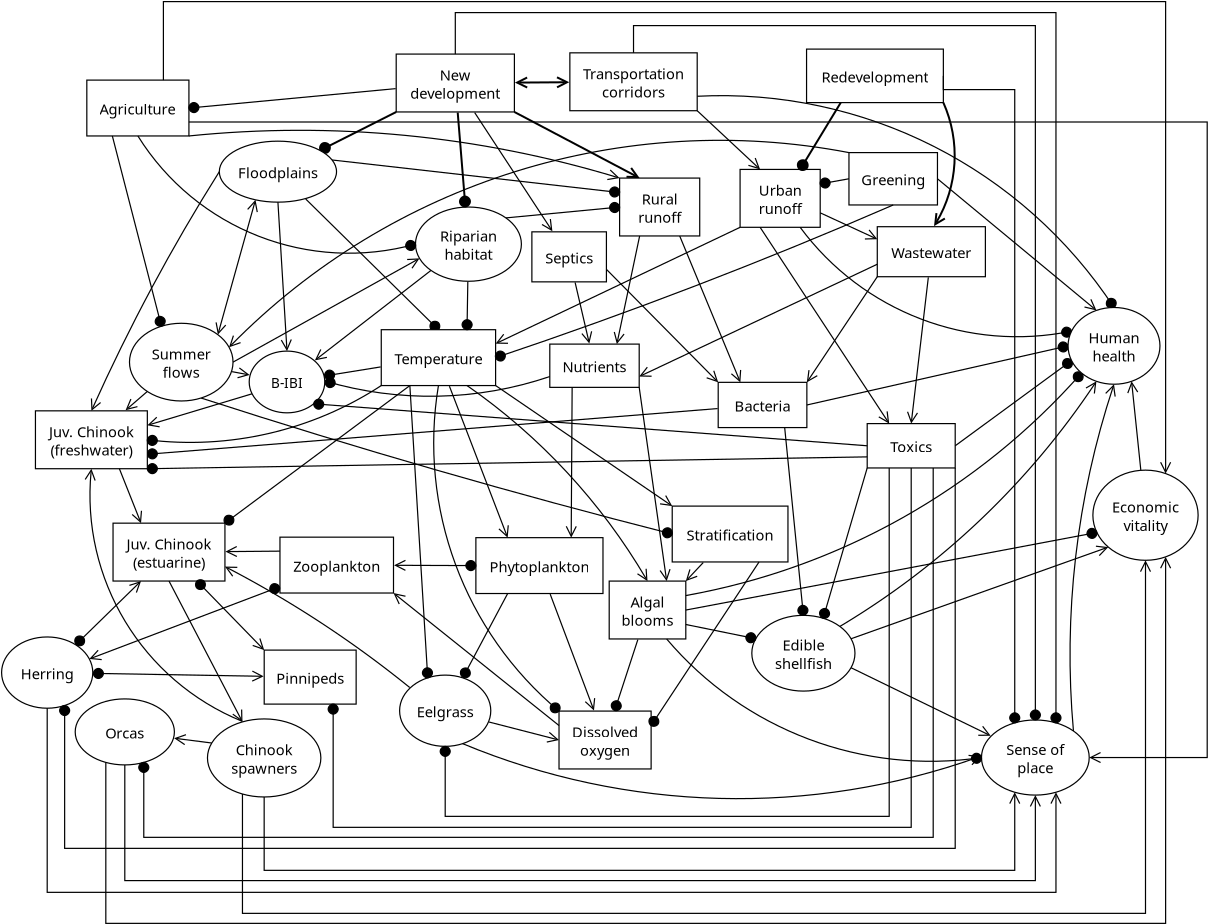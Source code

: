 <?xml version="1.0" encoding="UTF-8"?>
<dia:diagram xmlns:dia="http://www.lysator.liu.se/~alla/dia/">
  <dia:layer name="Background" visible="true" active="true">
    <dia:object type="Flowchart - Box" version="0" id="O0">
      <dia:attribute name="obj_pos">
        <dia:point val="7.531,7.975"/>
      </dia:attribute>
      <dia:attribute name="obj_bb">
        <dia:rectangle val="7.501,7.945;12.666,10.798"/>
      </dia:attribute>
      <dia:attribute name="elem_corner">
        <dia:point val="7.531,7.975"/>
      </dia:attribute>
      <dia:attribute name="elem_width">
        <dia:real val="5.105"/>
      </dia:attribute>
      <dia:attribute name="elem_height">
        <dia:real val="2.793"/>
      </dia:attribute>
      <dia:attribute name="border_width">
        <dia:real val="0.06"/>
      </dia:attribute>
      <dia:attribute name="show_background">
        <dia:boolean val="true"/>
      </dia:attribute>
      <dia:attribute name="padding">
        <dia:real val="0.5"/>
      </dia:attribute>
      <dia:attribute name="text">
        <dia:composite type="text">
          <dia:attribute name="string">
            <dia:string>#Agriculture#</dia:string>
          </dia:attribute>
          <dia:attribute name="font">
            <dia:font family="sans" style="0" name="Helvetica"/>
          </dia:attribute>
          <dia:attribute name="height">
            <dia:real val="0.917"/>
          </dia:attribute>
          <dia:attribute name="pos">
            <dia:point val="10.084,9.596"/>
          </dia:attribute>
          <dia:attribute name="color">
            <dia:color val="#000000"/>
          </dia:attribute>
          <dia:attribute name="alignment">
            <dia:enum val="1"/>
          </dia:attribute>
        </dia:composite>
      </dia:attribute>
    </dia:object>
    <dia:object type="Flowchart - Box" version="0" id="O1">
      <dia:attribute name="obj_pos">
        <dia:point val="36.801,29.275"/>
      </dia:attribute>
      <dia:attribute name="obj_bb">
        <dia:rectangle val="36.771,29.245;42.619,32.098"/>
      </dia:attribute>
      <dia:attribute name="elem_corner">
        <dia:point val="36.801,29.275"/>
      </dia:attribute>
      <dia:attribute name="elem_width">
        <dia:real val="5.787"/>
      </dia:attribute>
      <dia:attribute name="elem_height">
        <dia:real val="2.793"/>
      </dia:attribute>
      <dia:attribute name="border_width">
        <dia:real val="0.06"/>
      </dia:attribute>
      <dia:attribute name="show_background">
        <dia:boolean val="true"/>
      </dia:attribute>
      <dia:attribute name="padding">
        <dia:real val="0.5"/>
      </dia:attribute>
      <dia:attribute name="text">
        <dia:composite type="text">
          <dia:attribute name="string">
            <dia:string>#Stratification#</dia:string>
          </dia:attribute>
          <dia:attribute name="font">
            <dia:font family="sans" style="0" name="Helvetica"/>
          </dia:attribute>
          <dia:attribute name="height">
            <dia:real val="0.917"/>
          </dia:attribute>
          <dia:attribute name="pos">
            <dia:point val="39.695,30.896"/>
          </dia:attribute>
          <dia:attribute name="color">
            <dia:color val="#000000"/>
          </dia:attribute>
          <dia:attribute name="alignment">
            <dia:enum val="1"/>
          </dia:attribute>
        </dia:composite>
      </dia:attribute>
    </dia:object>
    <dia:object type="Flowchart - Box" version="0" id="O2">
      <dia:attribute name="obj_pos">
        <dia:point val="31.141,39.524"/>
      </dia:attribute>
      <dia:attribute name="obj_bb">
        <dia:rectangle val="31.111,39.494;35.776,42.449"/>
      </dia:attribute>
      <dia:attribute name="elem_corner">
        <dia:point val="31.141,39.524"/>
      </dia:attribute>
      <dia:attribute name="elem_width">
        <dia:real val="4.605"/>
      </dia:attribute>
      <dia:attribute name="elem_height">
        <dia:real val="2.894"/>
      </dia:attribute>
      <dia:attribute name="border_width">
        <dia:real val="0.06"/>
      </dia:attribute>
      <dia:attribute name="show_background">
        <dia:boolean val="true"/>
      </dia:attribute>
      <dia:attribute name="padding">
        <dia:real val="0.5"/>
      </dia:attribute>
      <dia:attribute name="text">
        <dia:composite type="text">
          <dia:attribute name="string">
            <dia:string>#Dissolved
oxygen#</dia:string>
          </dia:attribute>
          <dia:attribute name="font">
            <dia:font family="sans" style="0" name="Helvetica"/>
          </dia:attribute>
          <dia:attribute name="height">
            <dia:real val="0.917"/>
          </dia:attribute>
          <dia:attribute name="pos">
            <dia:point val="33.444,40.737"/>
          </dia:attribute>
          <dia:attribute name="color">
            <dia:color val="#000000"/>
          </dia:attribute>
          <dia:attribute name="alignment">
            <dia:enum val="1"/>
          </dia:attribute>
        </dia:composite>
      </dia:attribute>
    </dia:object>
    <dia:object type="Standard - Line" version="0" id="O3">
      <dia:attribute name="obj_pos">
        <dia:point val="41.142,32.068"/>
      </dia:attribute>
      <dia:attribute name="obj_bb">
        <dia:rectangle val="35.64,32.027;41.184,40.29"/>
      </dia:attribute>
      <dia:attribute name="conn_endpoints">
        <dia:point val="41.142,32.068"/>
        <dia:point val="35.746,40.248"/>
      </dia:attribute>
      <dia:attribute name="numcp">
        <dia:int val="1"/>
      </dia:attribute>
      <dia:attribute name="line_width">
        <dia:real val="0.06"/>
      </dia:attribute>
      <dia:attribute name="end_arrow">
        <dia:enum val="8"/>
      </dia:attribute>
      <dia:attribute name="end_arrow_length">
        <dia:real val="0.5"/>
      </dia:attribute>
      <dia:attribute name="end_arrow_width">
        <dia:real val="0.5"/>
      </dia:attribute>
      <dia:connections>
        <dia:connection handle="0" to="O1" connection="14"/>
        <dia:connection handle="1" to="O2" connection="6"/>
      </dia:connections>
    </dia:object>
    <dia:object type="Flowchart - Box" version="0" id="O4">
      <dia:attribute name="obj_pos">
        <dia:point val="23,6.674"/>
      </dia:attribute>
      <dia:attribute name="obj_bb">
        <dia:rectangle val="22.97,6.644;28.94,9.599"/>
      </dia:attribute>
      <dia:attribute name="elem_corner">
        <dia:point val="23,6.674"/>
      </dia:attribute>
      <dia:attribute name="elem_width">
        <dia:real val="5.91"/>
      </dia:attribute>
      <dia:attribute name="elem_height">
        <dia:real val="2.894"/>
      </dia:attribute>
      <dia:attribute name="border_width">
        <dia:real val="0.06"/>
      </dia:attribute>
      <dia:attribute name="show_background">
        <dia:boolean val="true"/>
      </dia:attribute>
      <dia:attribute name="padding">
        <dia:real val="0.5"/>
      </dia:attribute>
      <dia:attribute name="text">
        <dia:composite type="text">
          <dia:attribute name="string">
            <dia:string>#New
development#</dia:string>
          </dia:attribute>
          <dia:attribute name="font">
            <dia:font family="sans" style="0" name="Helvetica"/>
          </dia:attribute>
          <dia:attribute name="height">
            <dia:real val="0.917"/>
          </dia:attribute>
          <dia:attribute name="pos">
            <dia:point val="25.955,7.887"/>
          </dia:attribute>
          <dia:attribute name="color">
            <dia:color val="#000000"/>
          </dia:attribute>
          <dia:attribute name="alignment">
            <dia:enum val="1"/>
          </dia:attribute>
        </dia:composite>
      </dia:attribute>
    </dia:object>
    <dia:object type="Flowchart - Box" version="0" id="O5">
      <dia:attribute name="obj_pos">
        <dia:point val="43.518,6.425"/>
      </dia:attribute>
      <dia:attribute name="obj_bb">
        <dia:rectangle val="43.488,6.395;50.388,9.13"/>
      </dia:attribute>
      <dia:attribute name="elem_corner">
        <dia:point val="43.518,6.425"/>
      </dia:attribute>
      <dia:attribute name="elem_width">
        <dia:real val="6.84"/>
      </dia:attribute>
      <dia:attribute name="elem_height">
        <dia:real val="2.675"/>
      </dia:attribute>
      <dia:attribute name="border_width">
        <dia:real val="0.06"/>
      </dia:attribute>
      <dia:attribute name="show_background">
        <dia:boolean val="true"/>
      </dia:attribute>
      <dia:attribute name="padding">
        <dia:real val="0.5"/>
      </dia:attribute>
      <dia:attribute name="text">
        <dia:composite type="text">
          <dia:attribute name="string">
            <dia:string>#Redevelopment#</dia:string>
          </dia:attribute>
          <dia:attribute name="font">
            <dia:font family="sans" style="0" name="Helvetica"/>
          </dia:attribute>
          <dia:attribute name="height">
            <dia:real val="0.917"/>
          </dia:attribute>
          <dia:attribute name="pos">
            <dia:point val="46.938,7.986"/>
          </dia:attribute>
          <dia:attribute name="color">
            <dia:color val="#000000"/>
          </dia:attribute>
          <dia:attribute name="alignment">
            <dia:enum val="1"/>
          </dia:attribute>
        </dia:composite>
      </dia:attribute>
    </dia:object>
    <dia:object type="Flowchart - Box" version="0" id="O6">
      <dia:attribute name="obj_pos">
        <dia:point val="45.638,11.6"/>
      </dia:attribute>
      <dia:attribute name="obj_bb">
        <dia:rectangle val="45.608,11.57;50.093,14.248"/>
      </dia:attribute>
      <dia:attribute name="elem_corner">
        <dia:point val="45.638,11.6"/>
      </dia:attribute>
      <dia:attribute name="elem_width">
        <dia:real val="4.425"/>
      </dia:attribute>
      <dia:attribute name="elem_height">
        <dia:real val="2.618"/>
      </dia:attribute>
      <dia:attribute name="border_width">
        <dia:real val="0.06"/>
      </dia:attribute>
      <dia:attribute name="show_background">
        <dia:boolean val="true"/>
      </dia:attribute>
      <dia:attribute name="padding">
        <dia:real val="0.5"/>
      </dia:attribute>
      <dia:attribute name="text">
        <dia:composite type="text">
          <dia:attribute name="string">
            <dia:string>#Greening#</dia:string>
          </dia:attribute>
          <dia:attribute name="font">
            <dia:font family="sans" style="0" name="Helvetica"/>
          </dia:attribute>
          <dia:attribute name="height">
            <dia:real val="0.917"/>
          </dia:attribute>
          <dia:attribute name="pos">
            <dia:point val="47.85,13.133"/>
          </dia:attribute>
          <dia:attribute name="color">
            <dia:color val="#000000"/>
          </dia:attribute>
          <dia:attribute name="alignment">
            <dia:enum val="1"/>
          </dia:attribute>
        </dia:composite>
      </dia:attribute>
    </dia:object>
    <dia:object type="Flowchart - Box" version="0" id="O7">
      <dia:attribute name="obj_pos">
        <dia:point val="39.1,23.087"/>
      </dia:attribute>
      <dia:attribute name="obj_bb">
        <dia:rectangle val="39.07,23.058;43.562,25.38"/>
      </dia:attribute>
      <dia:attribute name="elem_corner">
        <dia:point val="39.1,23.087"/>
      </dia:attribute>
      <dia:attribute name="elem_width">
        <dia:real val="4.433"/>
      </dia:attribute>
      <dia:attribute name="elem_height">
        <dia:real val="2.262"/>
      </dia:attribute>
      <dia:attribute name="border_width">
        <dia:real val="0.06"/>
      </dia:attribute>
      <dia:attribute name="show_background">
        <dia:boolean val="true"/>
      </dia:attribute>
      <dia:attribute name="padding">
        <dia:real val="0.5"/>
      </dia:attribute>
      <dia:attribute name="text">
        <dia:composite type="text">
          <dia:attribute name="string">
            <dia:string>#Bacteria#</dia:string>
          </dia:attribute>
          <dia:attribute name="font">
            <dia:font family="sans" style="0" name="Helvetica"/>
          </dia:attribute>
          <dia:attribute name="height">
            <dia:real val="0.917"/>
          </dia:attribute>
          <dia:attribute name="pos">
            <dia:point val="41.316,24.443"/>
          </dia:attribute>
          <dia:attribute name="color">
            <dia:color val="#000000"/>
          </dia:attribute>
          <dia:attribute name="alignment">
            <dia:enum val="1"/>
          </dia:attribute>
        </dia:composite>
      </dia:attribute>
    </dia:object>
    <dia:object type="Flowchart - Box" version="0" id="O8">
      <dia:attribute name="obj_pos">
        <dia:point val="30.68,21.175"/>
      </dia:attribute>
      <dia:attribute name="obj_bb">
        <dia:rectangle val="30.65,21.145;35.18,23.367"/>
      </dia:attribute>
      <dia:attribute name="elem_corner">
        <dia:point val="30.68,21.175"/>
      </dia:attribute>
      <dia:attribute name="elem_width">
        <dia:real val="4.47"/>
      </dia:attribute>
      <dia:attribute name="elem_height">
        <dia:real val="2.163"/>
      </dia:attribute>
      <dia:attribute name="border_width">
        <dia:real val="0.06"/>
      </dia:attribute>
      <dia:attribute name="show_background">
        <dia:boolean val="true"/>
      </dia:attribute>
      <dia:attribute name="padding">
        <dia:real val="0.5"/>
      </dia:attribute>
      <dia:attribute name="text">
        <dia:composite type="text">
          <dia:attribute name="string">
            <dia:string>#Nutrients#</dia:string>
          </dia:attribute>
          <dia:attribute name="font">
            <dia:font family="sans" style="0" name="Helvetica"/>
          </dia:attribute>
          <dia:attribute name="height">
            <dia:real val="0.917"/>
          </dia:attribute>
          <dia:attribute name="pos">
            <dia:point val="32.915,22.48"/>
          </dia:attribute>
          <dia:attribute name="color">
            <dia:color val="#000000"/>
          </dia:attribute>
          <dia:attribute name="alignment">
            <dia:enum val="1"/>
          </dia:attribute>
        </dia:composite>
      </dia:attribute>
    </dia:object>
    <dia:object type="Flowchart - Box" version="0" id="O9">
      <dia:attribute name="obj_pos">
        <dia:point val="46.55,25.15"/>
      </dia:attribute>
      <dia:attribute name="obj_bb">
        <dia:rectangle val="46.52,25.12;50.98,27.398"/>
      </dia:attribute>
      <dia:attribute name="elem_corner">
        <dia:point val="46.55,25.15"/>
      </dia:attribute>
      <dia:attribute name="elem_width">
        <dia:real val="4.4"/>
      </dia:attribute>
      <dia:attribute name="elem_height">
        <dia:real val="2.218"/>
      </dia:attribute>
      <dia:attribute name="border_width">
        <dia:real val="0.06"/>
      </dia:attribute>
      <dia:attribute name="show_background">
        <dia:boolean val="true"/>
      </dia:attribute>
      <dia:attribute name="padding">
        <dia:real val="0.5"/>
      </dia:attribute>
      <dia:attribute name="text">
        <dia:composite type="text">
          <dia:attribute name="string">
            <dia:string>#Toxics#</dia:string>
          </dia:attribute>
          <dia:attribute name="font">
            <dia:font family="sans" style="0" name="Helvetica"/>
          </dia:attribute>
          <dia:attribute name="height">
            <dia:real val="0.917"/>
          </dia:attribute>
          <dia:attribute name="pos">
            <dia:point val="48.75,26.483"/>
          </dia:attribute>
          <dia:attribute name="color">
            <dia:color val="#000000"/>
          </dia:attribute>
          <dia:attribute name="alignment">
            <dia:enum val="1"/>
          </dia:attribute>
        </dia:composite>
      </dia:attribute>
    </dia:object>
    <dia:object type="Standard - Line" version="0" id="O10">
      <dia:attribute name="obj_pos">
        <dia:point val="23,9.569"/>
      </dia:attribute>
      <dia:attribute name="obj_bb">
        <dia:rectangle val="19.147,9.502;23.067,11.653"/>
      </dia:attribute>
      <dia:attribute name="conn_endpoints">
        <dia:point val="23,9.569"/>
        <dia:point val="19.214,11.479"/>
      </dia:attribute>
      <dia:attribute name="numcp">
        <dia:int val="1"/>
      </dia:attribute>
      <dia:attribute name="line_width">
        <dia:real val="0.1"/>
      </dia:attribute>
      <dia:attribute name="end_arrow">
        <dia:enum val="8"/>
      </dia:attribute>
      <dia:attribute name="end_arrow_length">
        <dia:real val="0.5"/>
      </dia:attribute>
      <dia:attribute name="end_arrow_width">
        <dia:real val="0.5"/>
      </dia:attribute>
      <dia:connections>
        <dia:connection handle="0" to="O4" connection="11"/>
        <dia:connection handle="1" to="O16" connection="16"/>
      </dia:connections>
    </dia:object>
    <dia:object type="Flowchart - Box" version="0" id="O11">
      <dia:attribute name="obj_pos">
        <dia:point val="31.683,6.612"/>
      </dia:attribute>
      <dia:attribute name="obj_bb">
        <dia:rectangle val="31.653,6.582;38.08,9.536"/>
      </dia:attribute>
      <dia:attribute name="elem_corner">
        <dia:point val="31.683,6.612"/>
      </dia:attribute>
      <dia:attribute name="elem_width">
        <dia:real val="6.367"/>
      </dia:attribute>
      <dia:attribute name="elem_height">
        <dia:real val="2.894"/>
      </dia:attribute>
      <dia:attribute name="border_width">
        <dia:real val="0.06"/>
      </dia:attribute>
      <dia:attribute name="show_background">
        <dia:boolean val="true"/>
      </dia:attribute>
      <dia:attribute name="padding">
        <dia:real val="0.5"/>
      </dia:attribute>
      <dia:attribute name="text">
        <dia:composite type="text">
          <dia:attribute name="string">
            <dia:string>#Transportation
corridors#</dia:string>
          </dia:attribute>
          <dia:attribute name="font">
            <dia:font family="sans" style="0" name="Helvetica"/>
          </dia:attribute>
          <dia:attribute name="height">
            <dia:real val="0.917"/>
          </dia:attribute>
          <dia:attribute name="pos">
            <dia:point val="34.866,7.824"/>
          </dia:attribute>
          <dia:attribute name="color">
            <dia:color val="#000000"/>
          </dia:attribute>
          <dia:attribute name="alignment">
            <dia:enum val="1"/>
          </dia:attribute>
        </dia:composite>
      </dia:attribute>
    </dia:object>
    <dia:object type="Standard - Line" version="0" id="O12">
      <dia:attribute name="obj_pos">
        <dia:point val="15.965,13.961"/>
      </dia:attribute>
      <dia:attribute name="obj_bb">
        <dia:rectangle val="13.956,13.924;16.092,20.739"/>
      </dia:attribute>
      <dia:attribute name="conn_endpoints">
        <dia:point val="15.965,13.961"/>
        <dia:point val="14.083,20.703"/>
      </dia:attribute>
      <dia:attribute name="numcp">
        <dia:int val="1"/>
      </dia:attribute>
      <dia:attribute name="line_width">
        <dia:real val="0.06"/>
      </dia:attribute>
      <dia:attribute name="start_arrow">
        <dia:enum val="1"/>
      </dia:attribute>
      <dia:attribute name="start_arrow_length">
        <dia:real val="0.5"/>
      </dia:attribute>
      <dia:attribute name="start_arrow_width">
        <dia:real val="0.5"/>
      </dia:attribute>
      <dia:attribute name="end_arrow">
        <dia:enum val="1"/>
      </dia:attribute>
      <dia:attribute name="end_arrow_length">
        <dia:real val="0.5"/>
      </dia:attribute>
      <dia:attribute name="end_arrow_width">
        <dia:real val="0.5"/>
      </dia:attribute>
      <dia:connections>
        <dia:connection handle="0" to="O16" connection="11"/>
        <dia:connection handle="1" to="O74" connection="2"/>
      </dia:connections>
    </dia:object>
    <dia:object type="Flowchart - Box" version="0" id="O13">
      <dia:attribute name="obj_pos">
        <dia:point val="33.65,33.024"/>
      </dia:attribute>
      <dia:attribute name="obj_bb">
        <dia:rectangle val="33.62,32.994;37.51,35.949"/>
      </dia:attribute>
      <dia:attribute name="elem_corner">
        <dia:point val="33.65,33.024"/>
      </dia:attribute>
      <dia:attribute name="elem_width">
        <dia:real val="3.83"/>
      </dia:attribute>
      <dia:attribute name="elem_height">
        <dia:real val="2.894"/>
      </dia:attribute>
      <dia:attribute name="border_width">
        <dia:real val="0.06"/>
      </dia:attribute>
      <dia:attribute name="show_background">
        <dia:boolean val="true"/>
      </dia:attribute>
      <dia:attribute name="padding">
        <dia:real val="0.5"/>
      </dia:attribute>
      <dia:attribute name="text">
        <dia:composite type="text">
          <dia:attribute name="string">
            <dia:string>#Algal
blooms#</dia:string>
          </dia:attribute>
          <dia:attribute name="font">
            <dia:font family="sans" style="0" name="Helvetica"/>
          </dia:attribute>
          <dia:attribute name="height">
            <dia:real val="0.917"/>
          </dia:attribute>
          <dia:attribute name="pos">
            <dia:point val="35.565,34.237"/>
          </dia:attribute>
          <dia:attribute name="color">
            <dia:color val="#000000"/>
          </dia:attribute>
          <dia:attribute name="alignment">
            <dia:enum val="1"/>
          </dia:attribute>
        </dia:composite>
      </dia:attribute>
    </dia:object>
    <dia:object type="Flowchart - Box" version="0" id="O14">
      <dia:attribute name="obj_pos">
        <dia:point val="40.194,12.441"/>
      </dia:attribute>
      <dia:attribute name="obj_bb">
        <dia:rectangle val="40.164,12.411;44.23,15.365"/>
      </dia:attribute>
      <dia:attribute name="elem_corner">
        <dia:point val="40.194,12.441"/>
      </dia:attribute>
      <dia:attribute name="elem_width">
        <dia:real val="4.006"/>
      </dia:attribute>
      <dia:attribute name="elem_height">
        <dia:real val="2.894"/>
      </dia:attribute>
      <dia:attribute name="border_width">
        <dia:real val="0.06"/>
      </dia:attribute>
      <dia:attribute name="show_background">
        <dia:boolean val="true"/>
      </dia:attribute>
      <dia:attribute name="padding">
        <dia:real val="0.5"/>
      </dia:attribute>
      <dia:attribute name="text">
        <dia:composite type="text">
          <dia:attribute name="string">
            <dia:string>#Urban
runoff#</dia:string>
          </dia:attribute>
          <dia:attribute name="font">
            <dia:font family="sans" style="0" name="Helvetica"/>
          </dia:attribute>
          <dia:attribute name="height">
            <dia:real val="0.917"/>
          </dia:attribute>
          <dia:attribute name="pos">
            <dia:point val="42.197,13.653"/>
          </dia:attribute>
          <dia:attribute name="color">
            <dia:color val="#000000"/>
          </dia:attribute>
          <dia:attribute name="alignment">
            <dia:enum val="1"/>
          </dia:attribute>
        </dia:composite>
      </dia:attribute>
    </dia:object>
    <dia:object type="Flowchart - Box" version="0" id="O15">
      <dia:attribute name="obj_pos">
        <dia:point val="47.054,15.305"/>
      </dia:attribute>
      <dia:attribute name="obj_bb">
        <dia:rectangle val="47.024,15.275;52.489,17.836"/>
      </dia:attribute>
      <dia:attribute name="elem_corner">
        <dia:point val="47.054,15.305"/>
      </dia:attribute>
      <dia:attribute name="elem_width">
        <dia:real val="5.405"/>
      </dia:attribute>
      <dia:attribute name="elem_height">
        <dia:real val="2.501"/>
      </dia:attribute>
      <dia:attribute name="border_width">
        <dia:real val="0.06"/>
      </dia:attribute>
      <dia:attribute name="show_background">
        <dia:boolean val="true"/>
      </dia:attribute>
      <dia:attribute name="padding">
        <dia:real val="0.5"/>
      </dia:attribute>
      <dia:attribute name="text">
        <dia:composite type="text">
          <dia:attribute name="string">
            <dia:string>#Wastewater#</dia:string>
          </dia:attribute>
          <dia:attribute name="font">
            <dia:font family="sans" style="0" name="Helvetica"/>
          </dia:attribute>
          <dia:attribute name="height">
            <dia:real val="0.917"/>
          </dia:attribute>
          <dia:attribute name="pos">
            <dia:point val="49.756,16.779"/>
          </dia:attribute>
          <dia:attribute name="color">
            <dia:color val="#000000"/>
          </dia:attribute>
          <dia:attribute name="alignment">
            <dia:enum val="1"/>
          </dia:attribute>
        </dia:composite>
      </dia:attribute>
    </dia:object>
    <dia:object type="Flowchart - Ellipse" version="0" id="O16">
      <dia:attribute name="obj_pos">
        <dia:point val="14.156,11.028"/>
      </dia:attribute>
      <dia:attribute name="obj_bb">
        <dia:rectangle val="14.126,10.998;20.046,14.107"/>
      </dia:attribute>
      <dia:attribute name="elem_corner">
        <dia:point val="14.156,11.028"/>
      </dia:attribute>
      <dia:attribute name="elem_width">
        <dia:real val="5.86"/>
      </dia:attribute>
      <dia:attribute name="elem_height">
        <dia:real val="3.05"/>
      </dia:attribute>
      <dia:attribute name="border_width">
        <dia:real val="0.06"/>
      </dia:attribute>
      <dia:attribute name="show_background">
        <dia:boolean val="true"/>
      </dia:attribute>
      <dia:attribute name="padding">
        <dia:real val="0.354"/>
      </dia:attribute>
      <dia:attribute name="text">
        <dia:composite type="text">
          <dia:attribute name="string">
            <dia:string>#Floodplains#</dia:string>
          </dia:attribute>
          <dia:attribute name="font">
            <dia:font family="sans" style="0" name="Helvetica"/>
          </dia:attribute>
          <dia:attribute name="height">
            <dia:real val="0.917"/>
          </dia:attribute>
          <dia:attribute name="pos">
            <dia:point val="17.086,12.777"/>
          </dia:attribute>
          <dia:attribute name="color">
            <dia:color val="#000000"/>
          </dia:attribute>
          <dia:attribute name="alignment">
            <dia:enum val="1"/>
          </dia:attribute>
        </dia:composite>
      </dia:attribute>
    </dia:object>
    <dia:object type="Standard - Line" version="0" id="O17">
      <dia:attribute name="obj_pos">
        <dia:point val="44.2,14.612"/>
      </dia:attribute>
      <dia:attribute name="obj_bb">
        <dia:rectangle val="44.16,14.572;47.115,15.987"/>
      </dia:attribute>
      <dia:attribute name="conn_endpoints">
        <dia:point val="44.2,14.612"/>
        <dia:point val="47.054,15.93"/>
      </dia:attribute>
      <dia:attribute name="numcp">
        <dia:int val="1"/>
      </dia:attribute>
      <dia:attribute name="line_width">
        <dia:real val="0.06"/>
      </dia:attribute>
      <dia:attribute name="end_arrow">
        <dia:enum val="1"/>
      </dia:attribute>
      <dia:attribute name="end_arrow_length">
        <dia:real val="0.5"/>
      </dia:attribute>
      <dia:attribute name="end_arrow_width">
        <dia:real val="0.5"/>
      </dia:attribute>
      <dia:connections>
        <dia:connection handle="0" to="O14" connection="10"/>
        <dia:connection handle="1" to="O15" connection="5"/>
      </dia:connections>
    </dia:object>
    <dia:object type="Standard - Line" version="0" id="O18">
      <dia:attribute name="obj_pos">
        <dia:point val="18.475,13.921"/>
      </dia:attribute>
      <dia:attribute name="obj_bb">
        <dia:rectangle val="18.433,13.878;25.154,20.497"/>
      </dia:attribute>
      <dia:attribute name="conn_endpoints">
        <dia:point val="18.475,13.921"/>
        <dia:point val="25.112,20.455"/>
      </dia:attribute>
      <dia:attribute name="numcp">
        <dia:int val="1"/>
      </dia:attribute>
      <dia:attribute name="line_width">
        <dia:real val="0.06"/>
      </dia:attribute>
      <dia:attribute name="end_arrow">
        <dia:enum val="8"/>
      </dia:attribute>
      <dia:attribute name="end_arrow_length">
        <dia:real val="0.5"/>
      </dia:attribute>
      <dia:attribute name="end_arrow_width">
        <dia:real val="0.5"/>
      </dia:attribute>
      <dia:connections>
        <dia:connection handle="0" to="O16" connection="16"/>
        <dia:connection handle="1" to="O20" connection="2"/>
      </dia:connections>
    </dia:object>
    <dia:object type="Standard - Line" version="0" id="O19">
      <dia:attribute name="obj_pos">
        <dia:point val="40.194,15.335"/>
      </dia:attribute>
      <dia:attribute name="obj_bb">
        <dia:rectangle val="27.91,15.295;40.234,21.204"/>
      </dia:attribute>
      <dia:attribute name="conn_endpoints">
        <dia:point val="40.194,15.335"/>
        <dia:point val="27.971,21.153"/>
      </dia:attribute>
      <dia:attribute name="numcp">
        <dia:int val="1"/>
      </dia:attribute>
      <dia:attribute name="line_width">
        <dia:real val="0.06"/>
      </dia:attribute>
      <dia:attribute name="end_arrow">
        <dia:enum val="1"/>
      </dia:attribute>
      <dia:attribute name="end_arrow_length">
        <dia:real val="0.5"/>
      </dia:attribute>
      <dia:attribute name="end_arrow_width">
        <dia:real val="0.5"/>
      </dia:attribute>
      <dia:connections>
        <dia:connection handle="0" to="O14" connection="11"/>
        <dia:connection handle="1" to="O20" connection="6"/>
      </dia:connections>
    </dia:object>
    <dia:object type="Flowchart - Box" version="0" id="O20">
      <dia:attribute name="obj_pos">
        <dia:point val="22.253,20.455"/>
      </dia:attribute>
      <dia:attribute name="obj_bb">
        <dia:rectangle val="22.223,20.425;28.001,23.278"/>
      </dia:attribute>
      <dia:attribute name="elem_corner">
        <dia:point val="22.253,20.455"/>
      </dia:attribute>
      <dia:attribute name="elem_width">
        <dia:real val="5.717"/>
      </dia:attribute>
      <dia:attribute name="elem_height">
        <dia:real val="2.793"/>
      </dia:attribute>
      <dia:attribute name="border_width">
        <dia:real val="0.06"/>
      </dia:attribute>
      <dia:attribute name="show_background">
        <dia:boolean val="true"/>
      </dia:attribute>
      <dia:attribute name="padding">
        <dia:real val="0.5"/>
      </dia:attribute>
      <dia:attribute name="text">
        <dia:composite type="text">
          <dia:attribute name="string">
            <dia:string>#Temperature#</dia:string>
          </dia:attribute>
          <dia:attribute name="font">
            <dia:font family="sans" style="0" name="Helvetica"/>
          </dia:attribute>
          <dia:attribute name="height">
            <dia:real val="0.917"/>
          </dia:attribute>
          <dia:attribute name="pos">
            <dia:point val="25.112,22.076"/>
          </dia:attribute>
          <dia:attribute name="color">
            <dia:color val="#000000"/>
          </dia:attribute>
          <dia:attribute name="alignment">
            <dia:enum val="1"/>
          </dia:attribute>
        </dia:composite>
      </dia:attribute>
    </dia:object>
    <dia:object type="Standard - Line" version="0" id="O21">
      <dia:attribute name="obj_pos">
        <dia:point val="22.973,8.402"/>
      </dia:attribute>
      <dia:attribute name="obj_bb">
        <dia:rectangle val="12.594,8.369;23.006,9.639"/>
      </dia:attribute>
      <dia:attribute name="conn_endpoints">
        <dia:point val="22.973,8.402"/>
        <dia:point val="12.636,9.372"/>
      </dia:attribute>
      <dia:attribute name="numcp">
        <dia:int val="1"/>
      </dia:attribute>
      <dia:attribute name="line_width">
        <dia:real val="0.06"/>
      </dia:attribute>
      <dia:attribute name="end_arrow">
        <dia:enum val="8"/>
      </dia:attribute>
      <dia:attribute name="end_arrow_length">
        <dia:real val="0.5"/>
      </dia:attribute>
      <dia:attribute name="end_arrow_width">
        <dia:real val="0.5"/>
      </dia:attribute>
      <dia:connections>
        <dia:connection handle="0" to="O4" connection="16"/>
        <dia:connection handle="1" to="O0" connection="8"/>
      </dia:connections>
    </dia:object>
    <dia:object type="Standard - Line" version="0" id="O22">
      <dia:attribute name="obj_pos">
        <dia:point val="28.94,8.101"/>
      </dia:attribute>
      <dia:attribute name="obj_bb">
        <dia:rectangle val="28.89,7.755;31.703,8.427"/>
      </dia:attribute>
      <dia:attribute name="conn_endpoints">
        <dia:point val="28.94,8.101"/>
        <dia:point val="31.652,8.082"/>
      </dia:attribute>
      <dia:attribute name="numcp">
        <dia:int val="1"/>
      </dia:attribute>
      <dia:attribute name="line_width">
        <dia:real val="0.1"/>
      </dia:attribute>
      <dia:attribute name="start_arrow">
        <dia:enum val="1"/>
      </dia:attribute>
      <dia:attribute name="start_arrow_length">
        <dia:real val="0.5"/>
      </dia:attribute>
      <dia:attribute name="start_arrow_width">
        <dia:real val="0.5"/>
      </dia:attribute>
      <dia:attribute name="end_arrow">
        <dia:enum val="1"/>
      </dia:attribute>
      <dia:attribute name="end_arrow_length">
        <dia:real val="0.5"/>
      </dia:attribute>
      <dia:attribute name="end_arrow_width">
        <dia:real val="0.5"/>
      </dia:attribute>
      <dia:connections>
        <dia:connection handle="0" to="O4" connection="16"/>
        <dia:connection handle="1" to="O11" connection="16"/>
      </dia:connections>
    </dia:object>
    <dia:object type="Standard - Line" version="0" id="O23">
      <dia:attribute name="obj_pos">
        <dia:point val="28.91,9.569"/>
      </dia:attribute>
      <dia:attribute name="obj_bb">
        <dia:rectangle val="28.842,9.501;35.27,12.944"/>
      </dia:attribute>
      <dia:attribute name="conn_endpoints">
        <dia:point val="28.91,9.569"/>
        <dia:point val="35.172,12.874"/>
      </dia:attribute>
      <dia:attribute name="numcp">
        <dia:int val="1"/>
      </dia:attribute>
      <dia:attribute name="line_width">
        <dia:real val="0.1"/>
      </dia:attribute>
      <dia:attribute name="end_arrow">
        <dia:enum val="1"/>
      </dia:attribute>
      <dia:attribute name="end_arrow_length">
        <dia:real val="0.5"/>
      </dia:attribute>
      <dia:attribute name="end_arrow_width">
        <dia:real val="0.5"/>
      </dia:attribute>
      <dia:connections>
        <dia:connection handle="0" to="O4" connection="15"/>
        <dia:connection handle="1" to="O108" connection="1"/>
      </dia:connections>
    </dia:object>
    <dia:object type="Standard - Line" version="0" id="O24">
      <dia:attribute name="obj_pos">
        <dia:point val="41.195,15.335"/>
      </dia:attribute>
      <dia:attribute name="obj_bb">
        <dia:rectangle val="41.154,15.294;47.691,25.206"/>
      </dia:attribute>
      <dia:attribute name="conn_endpoints">
        <dia:point val="41.195,15.335"/>
        <dia:point val="47.65,25.15"/>
      </dia:attribute>
      <dia:attribute name="numcp">
        <dia:int val="1"/>
      </dia:attribute>
      <dia:attribute name="line_width">
        <dia:real val="0.06"/>
      </dia:attribute>
      <dia:attribute name="end_arrow">
        <dia:enum val="1"/>
      </dia:attribute>
      <dia:attribute name="end_arrow_length">
        <dia:real val="0.5"/>
      </dia:attribute>
      <dia:attribute name="end_arrow_width">
        <dia:real val="0.5"/>
      </dia:attribute>
      <dia:connections>
        <dia:connection handle="0" to="O14" connection="12"/>
        <dia:connection handle="1" to="O9" connection="1"/>
      </dia:connections>
    </dia:object>
    <dia:object type="Standard - Line" version="0" id="O25">
      <dia:attribute name="obj_pos">
        <dia:point val="47.054,17.181"/>
      </dia:attribute>
      <dia:attribute name="obj_bb">
        <dia:rectangle val="35.089,17.141;47.094,22.85"/>
      </dia:attribute>
      <dia:attribute name="conn_endpoints">
        <dia:point val="47.054,17.181"/>
        <dia:point val="35.15,22.797"/>
      </dia:attribute>
      <dia:attribute name="numcp">
        <dia:int val="1"/>
      </dia:attribute>
      <dia:attribute name="line_width">
        <dia:real val="0.06"/>
      </dia:attribute>
      <dia:attribute name="end_arrow">
        <dia:enum val="1"/>
      </dia:attribute>
      <dia:attribute name="end_arrow_length">
        <dia:real val="0.5"/>
      </dia:attribute>
      <dia:attribute name="end_arrow_width">
        <dia:real val="0.5"/>
      </dia:attribute>
      <dia:connections>
        <dia:connection handle="0" to="O15" connection="9"/>
        <dia:connection handle="1" to="O8" connection="10"/>
      </dia:connections>
    </dia:object>
    <dia:object type="Standard - Line" version="0" id="O26">
      <dia:attribute name="obj_pos">
        <dia:point val="27.971,23.248"/>
      </dia:attribute>
      <dia:attribute name="obj_bb">
        <dia:rectangle val="27.929,23.207;36.857,29.317"/>
      </dia:attribute>
      <dia:attribute name="conn_endpoints">
        <dia:point val="27.971,23.248"/>
        <dia:point val="36.801,29.275"/>
      </dia:attribute>
      <dia:attribute name="numcp">
        <dia:int val="1"/>
      </dia:attribute>
      <dia:attribute name="line_width">
        <dia:real val="0.06"/>
      </dia:attribute>
      <dia:attribute name="end_arrow">
        <dia:enum val="1"/>
      </dia:attribute>
      <dia:attribute name="end_arrow_length">
        <dia:real val="0.5"/>
      </dia:attribute>
      <dia:attribute name="end_arrow_width">
        <dia:real val="0.5"/>
      </dia:attribute>
      <dia:connections>
        <dia:connection handle="0" to="O20" connection="15"/>
        <dia:connection handle="1" to="O1" connection="0"/>
      </dia:connections>
    </dia:object>
    <dia:object type="Flowchart - Ellipse" version="0" id="O27">
      <dia:attribute name="obj_pos">
        <dia:point val="15.65,21.525"/>
      </dia:attribute>
      <dia:attribute name="obj_bb">
        <dia:rectangle val="15.62,21.495;19.459,24.642"/>
      </dia:attribute>
      <dia:attribute name="elem_corner">
        <dia:point val="15.65,21.525"/>
      </dia:attribute>
      <dia:attribute name="elem_width">
        <dia:real val="3.779"/>
      </dia:attribute>
      <dia:attribute name="elem_height">
        <dia:real val="3.087"/>
      </dia:attribute>
      <dia:attribute name="border_width">
        <dia:real val="0.06"/>
      </dia:attribute>
      <dia:attribute name="show_background">
        <dia:boolean val="true"/>
      </dia:attribute>
      <dia:attribute name="padding">
        <dia:real val="0.354"/>
      </dia:attribute>
      <dia:attribute name="text">
        <dia:composite type="text">
          <dia:attribute name="string">
            <dia:string>#B-IBI#</dia:string>
          </dia:attribute>
          <dia:attribute name="font">
            <dia:font family="sans" style="0" name="Helvetica"/>
          </dia:attribute>
          <dia:attribute name="height">
            <dia:real val="0.847"/>
          </dia:attribute>
          <dia:attribute name="pos">
            <dia:point val="17.54,23.275"/>
          </dia:attribute>
          <dia:attribute name="color">
            <dia:color val="#000000"/>
          </dia:attribute>
          <dia:attribute name="alignment">
            <dia:enum val="1"/>
          </dia:attribute>
        </dia:composite>
      </dia:attribute>
    </dia:object>
    <dia:object type="Standard - Line" version="0" id="O28">
      <dia:attribute name="obj_pos">
        <dia:point val="15.794,23.659"/>
      </dia:attribute>
      <dia:attribute name="obj_bb">
        <dia:rectangle val="10.493,23.622;15.831,25.369"/>
      </dia:attribute>
      <dia:attribute name="conn_endpoints">
        <dia:point val="15.794,23.659"/>
        <dia:point val="10.557,25.235"/>
      </dia:attribute>
      <dia:attribute name="numcp">
        <dia:int val="1"/>
      </dia:attribute>
      <dia:attribute name="line_width">
        <dia:real val="0.06"/>
      </dia:attribute>
      <dia:attribute name="end_arrow">
        <dia:enum val="1"/>
      </dia:attribute>
      <dia:attribute name="end_arrow_length">
        <dia:real val="0.5"/>
      </dia:attribute>
      <dia:attribute name="end_arrow_width">
        <dia:real val="0.5"/>
      </dia:attribute>
      <dia:connections>
        <dia:connection handle="0" to="O27" connection="9"/>
        <dia:connection handle="1" to="O119" connection="6"/>
      </dia:connections>
    </dia:object>
    <dia:object type="Standard - Line" version="0" id="O29">
      <dia:attribute name="obj_pos">
        <dia:point val="17.086,14.078"/>
      </dia:attribute>
      <dia:attribute name="obj_bb">
        <dia:rectangle val="17.054,14.046;17.805,21.592"/>
      </dia:attribute>
      <dia:attribute name="conn_endpoints">
        <dia:point val="17.086,14.078"/>
        <dia:point val="17.54,21.525"/>
      </dia:attribute>
      <dia:attribute name="numcp">
        <dia:int val="1"/>
      </dia:attribute>
      <dia:attribute name="line_width">
        <dia:real val="0.06"/>
      </dia:attribute>
      <dia:attribute name="end_arrow">
        <dia:enum val="1"/>
      </dia:attribute>
      <dia:attribute name="end_arrow_length">
        <dia:real val="0.5"/>
      </dia:attribute>
      <dia:attribute name="end_arrow_width">
        <dia:real val="0.5"/>
      </dia:attribute>
      <dia:connections>
        <dia:connection handle="0" to="O16" connection="12"/>
        <dia:connection handle="1" to="O27" connection="4"/>
      </dia:connections>
    </dia:object>
    <dia:object type="Standard - Line" version="0" id="O30">
      <dia:attribute name="obj_pos">
        <dia:point val="23.683,23.248"/>
      </dia:attribute>
      <dia:attribute name="obj_bb">
        <dia:rectangle val="14.395,23.206;23.725,30.213"/>
      </dia:attribute>
      <dia:attribute name="conn_endpoints">
        <dia:point val="23.683,23.248"/>
        <dia:point val="14.437,30.128"/>
      </dia:attribute>
      <dia:attribute name="numcp">
        <dia:int val="1"/>
      </dia:attribute>
      <dia:attribute name="line_width">
        <dia:real val="0.06"/>
      </dia:attribute>
      <dia:attribute name="end_arrow">
        <dia:enum val="8"/>
      </dia:attribute>
      <dia:attribute name="end_arrow_length">
        <dia:real val="0.5"/>
      </dia:attribute>
      <dia:attribute name="end_arrow_width">
        <dia:real val="0.5"/>
      </dia:attribute>
      <dia:connections>
        <dia:connection handle="0" to="O20" connection="12"/>
        <dia:connection handle="1" to="O47" connection="4"/>
      </dia:connections>
    </dia:object>
    <dia:object type="Standard - Line" version="0" id="O31">
      <dia:attribute name="obj_pos">
        <dia:point val="39.07,24.399"/>
      </dia:attribute>
      <dia:attribute name="obj_bb">
        <dia:rectangle val="10.515,24.366;39.102,26.954"/>
      </dia:attribute>
      <dia:attribute name="conn_endpoints">
        <dia:point val="39.07,24.399"/>
        <dia:point val="10.557,26.683"/>
      </dia:attribute>
      <dia:attribute name="numcp">
        <dia:int val="1"/>
      </dia:attribute>
      <dia:attribute name="line_width">
        <dia:real val="0.06"/>
      </dia:attribute>
      <dia:attribute name="end_arrow">
        <dia:enum val="8"/>
      </dia:attribute>
      <dia:attribute name="end_arrow_length">
        <dia:real val="0.5"/>
      </dia:attribute>
      <dia:attribute name="end_arrow_width">
        <dia:real val="0.5"/>
      </dia:attribute>
      <dia:connections>
        <dia:connection handle="0" to="O7" connection="16"/>
        <dia:connection handle="1" to="O119" connection="10"/>
      </dia:connections>
    </dia:object>
    <dia:object type="Standard - Line" version="0" id="O32">
      <dia:attribute name="obj_pos">
        <dia:point val="46.55,26.814"/>
      </dia:attribute>
      <dia:attribute name="obj_bb">
        <dia:rectangle val="10.515,26.783;46.581,27.695"/>
      </dia:attribute>
      <dia:attribute name="conn_endpoints">
        <dia:point val="46.55,26.814"/>
        <dia:point val="10.557,27.406"/>
      </dia:attribute>
      <dia:attribute name="numcp">
        <dia:int val="1"/>
      </dia:attribute>
      <dia:attribute name="line_width">
        <dia:real val="0.06"/>
      </dia:attribute>
      <dia:attribute name="end_arrow">
        <dia:enum val="8"/>
      </dia:attribute>
      <dia:attribute name="end_arrow_length">
        <dia:real val="0.5"/>
      </dia:attribute>
      <dia:attribute name="end_arrow_width">
        <dia:real val="0.5"/>
      </dia:attribute>
      <dia:connections>
        <dia:connection handle="0" to="O9" connection="9"/>
        <dia:connection handle="1" to="O119" connection="15"/>
      </dia:connections>
    </dia:object>
    <dia:object type="Standard - Arc" version="0" id="O33">
      <dia:attribute name="obj_pos">
        <dia:point val="14.156,12.553"/>
      </dia:attribute>
      <dia:attribute name="obj_bb">
        <dia:rectangle val="7.719,12.512;14.197,24.552"/>
      </dia:attribute>
      <dia:attribute name="conn_endpoints">
        <dia:point val="14.156,12.553"/>
        <dia:point val="7.76,24.512"/>
      </dia:attribute>
      <dia:attribute name="curve_distance">
        <dia:real val="0.24"/>
      </dia:attribute>
      <dia:attribute name="line_width">
        <dia:real val="0.06"/>
      </dia:attribute>
      <dia:attribute name="end_arrow">
        <dia:enum val="1"/>
      </dia:attribute>
      <dia:attribute name="end_arrow_length">
        <dia:real val="0.5"/>
      </dia:attribute>
      <dia:attribute name="end_arrow_width">
        <dia:real val="0.5"/>
      </dia:attribute>
      <dia:connections>
        <dia:connection handle="0" to="O16" connection="8"/>
        <dia:connection handle="1" to="O119" connection="2"/>
      </dia:connections>
    </dia:object>
    <dia:object type="Standard - Line" version="0" id="O34">
      <dia:attribute name="obj_pos">
        <dia:point val="10.533,23.563"/>
      </dia:attribute>
      <dia:attribute name="obj_bb">
        <dia:rectangle val="9.419,23.52;10.575,24.526"/>
      </dia:attribute>
      <dia:attribute name="conn_endpoints">
        <dia:point val="10.533,23.563"/>
        <dia:point val="9.469,24.482"/>
      </dia:attribute>
      <dia:attribute name="numcp">
        <dia:int val="1"/>
      </dia:attribute>
      <dia:attribute name="line_width">
        <dia:real val="0.06"/>
      </dia:attribute>
      <dia:attribute name="end_arrow">
        <dia:enum val="1"/>
      </dia:attribute>
      <dia:attribute name="end_arrow_length">
        <dia:real val="0.5"/>
      </dia:attribute>
      <dia:attribute name="end_arrow_width">
        <dia:real val="0.5"/>
      </dia:attribute>
      <dia:connections>
        <dia:connection handle="0" to="O74" connection="16"/>
        <dia:connection handle="1" to="O119" connection="16"/>
      </dia:connections>
    </dia:object>
    <dia:object type="Flowchart - Ellipse" version="0" id="O35">
      <dia:attribute name="obj_pos">
        <dia:point val="23.17,37.725"/>
      </dia:attribute>
      <dia:attribute name="obj_bb">
        <dia:rectangle val="23.14,37.695;27.759,41.318"/>
      </dia:attribute>
      <dia:attribute name="elem_corner">
        <dia:point val="23.17,37.725"/>
      </dia:attribute>
      <dia:attribute name="elem_width">
        <dia:real val="4.559"/>
      </dia:attribute>
      <dia:attribute name="elem_height">
        <dia:real val="3.563"/>
      </dia:attribute>
      <dia:attribute name="border_width">
        <dia:real val="0.06"/>
      </dia:attribute>
      <dia:attribute name="show_background">
        <dia:boolean val="true"/>
      </dia:attribute>
      <dia:attribute name="padding">
        <dia:real val="0.354"/>
      </dia:attribute>
      <dia:attribute name="text">
        <dia:composite type="text">
          <dia:attribute name="string">
            <dia:string>#Eelgrass#</dia:string>
          </dia:attribute>
          <dia:attribute name="font">
            <dia:font family="sans" style="0" name="Helvetica"/>
          </dia:attribute>
          <dia:attribute name="height">
            <dia:real val="0.917"/>
          </dia:attribute>
          <dia:attribute name="pos">
            <dia:point val="25.45,39.73"/>
          </dia:attribute>
          <dia:attribute name="color">
            <dia:color val="#000000"/>
          </dia:attribute>
          <dia:attribute name="alignment">
            <dia:enum val="1"/>
          </dia:attribute>
        </dia:composite>
      </dia:attribute>
    </dia:object>
    <dia:object type="Flowchart - Ellipse" version="0" id="O36">
      <dia:attribute name="obj_pos">
        <dia:point val="40.781,34.737"/>
      </dia:attribute>
      <dia:attribute name="obj_bb">
        <dia:rectangle val="40.751,34.708;45.968,38.556"/>
      </dia:attribute>
      <dia:attribute name="elem_corner">
        <dia:point val="40.781,34.737"/>
      </dia:attribute>
      <dia:attribute name="elem_width">
        <dia:real val="5.157"/>
      </dia:attribute>
      <dia:attribute name="elem_height">
        <dia:real val="3.788"/>
      </dia:attribute>
      <dia:attribute name="border_width">
        <dia:real val="0.06"/>
      </dia:attribute>
      <dia:attribute name="show_background">
        <dia:boolean val="true"/>
      </dia:attribute>
      <dia:attribute name="padding">
        <dia:real val="0.354"/>
      </dia:attribute>
      <dia:attribute name="text">
        <dia:composite type="text">
          <dia:attribute name="string">
            <dia:string>#Edible
shellfish#</dia:string>
          </dia:attribute>
          <dia:attribute name="font">
            <dia:font family="sans" style="0" name="Helvetica"/>
          </dia:attribute>
          <dia:attribute name="height">
            <dia:real val="0.917"/>
          </dia:attribute>
          <dia:attribute name="pos">
            <dia:point val="43.36,36.397"/>
          </dia:attribute>
          <dia:attribute name="color">
            <dia:color val="#000000"/>
          </dia:attribute>
          <dia:attribute name="alignment">
            <dia:enum val="1"/>
          </dia:attribute>
        </dia:composite>
      </dia:attribute>
    </dia:object>
    <dia:object type="Flowchart - Ellipse" version="0" id="O37">
      <dia:attribute name="obj_pos">
        <dia:point val="13.563,39.916"/>
      </dia:attribute>
      <dia:attribute name="obj_bb">
        <dia:rectangle val="13.533,39.886;19.264,43.849"/>
      </dia:attribute>
      <dia:attribute name="elem_corner">
        <dia:point val="13.563,39.916"/>
      </dia:attribute>
      <dia:attribute name="elem_width">
        <dia:real val="5.67"/>
      </dia:attribute>
      <dia:attribute name="elem_height">
        <dia:real val="3.903"/>
      </dia:attribute>
      <dia:attribute name="border_width">
        <dia:real val="0.06"/>
      </dia:attribute>
      <dia:attribute name="show_background">
        <dia:boolean val="true"/>
      </dia:attribute>
      <dia:attribute name="padding">
        <dia:real val="0.354"/>
      </dia:attribute>
      <dia:attribute name="text">
        <dia:composite type="text">
          <dia:attribute name="string">
            <dia:string>#Chinook
spawners#</dia:string>
          </dia:attribute>
          <dia:attribute name="font">
            <dia:font family="sans" style="0" name="Helvetica"/>
          </dia:attribute>
          <dia:attribute name="height">
            <dia:real val="0.917"/>
          </dia:attribute>
          <dia:attribute name="pos">
            <dia:point val="16.398,41.633"/>
          </dia:attribute>
          <dia:attribute name="color">
            <dia:color val="#000000"/>
          </dia:attribute>
          <dia:attribute name="alignment">
            <dia:enum val="1"/>
          </dia:attribute>
        </dia:composite>
      </dia:attribute>
    </dia:object>
    <dia:object type="Flowchart - Ellipse" version="0" id="O38">
      <dia:attribute name="obj_pos">
        <dia:point val="6.95,38.915"/>
      </dia:attribute>
      <dia:attribute name="obj_bb">
        <dia:rectangle val="6.92,38.885;11.941,42.246"/>
      </dia:attribute>
      <dia:attribute name="elem_corner">
        <dia:point val="6.95,38.915"/>
      </dia:attribute>
      <dia:attribute name="elem_width">
        <dia:real val="4.96"/>
      </dia:attribute>
      <dia:attribute name="elem_height">
        <dia:real val="3.301"/>
      </dia:attribute>
      <dia:attribute name="border_width">
        <dia:real val="0.06"/>
      </dia:attribute>
      <dia:attribute name="show_background">
        <dia:boolean val="true"/>
      </dia:attribute>
      <dia:attribute name="padding">
        <dia:real val="0.354"/>
      </dia:attribute>
      <dia:attribute name="text">
        <dia:composite type="text">
          <dia:attribute name="string">
            <dia:string>#Orcas#</dia:string>
          </dia:attribute>
          <dia:attribute name="font">
            <dia:font family="sans" style="0" name="Helvetica"/>
          </dia:attribute>
          <dia:attribute name="height">
            <dia:real val="0.917"/>
          </dia:attribute>
          <dia:attribute name="pos">
            <dia:point val="9.43,40.789"/>
          </dia:attribute>
          <dia:attribute name="color">
            <dia:color val="#000000"/>
          </dia:attribute>
          <dia:attribute name="alignment">
            <dia:enum val="1"/>
          </dia:attribute>
        </dia:composite>
      </dia:attribute>
    </dia:object>
    <dia:object type="Flowchart - Ellipse" version="0" id="O39">
      <dia:attribute name="obj_pos">
        <dia:point val="3.27,35.818"/>
      </dia:attribute>
      <dia:attribute name="obj_bb">
        <dia:rectangle val="3.24,35.788;7.859,39.411"/>
      </dia:attribute>
      <dia:attribute name="elem_corner">
        <dia:point val="3.27,35.818"/>
      </dia:attribute>
      <dia:attribute name="elem_width">
        <dia:real val="4.559"/>
      </dia:attribute>
      <dia:attribute name="elem_height">
        <dia:real val="3.563"/>
      </dia:attribute>
      <dia:attribute name="border_width">
        <dia:real val="0.06"/>
      </dia:attribute>
      <dia:attribute name="show_background">
        <dia:boolean val="true"/>
      </dia:attribute>
      <dia:attribute name="padding">
        <dia:real val="0.354"/>
      </dia:attribute>
      <dia:attribute name="text">
        <dia:composite type="text">
          <dia:attribute name="string">
            <dia:string>#Herring#</dia:string>
          </dia:attribute>
          <dia:attribute name="font">
            <dia:font family="sans" style="0" name="Helvetica"/>
          </dia:attribute>
          <dia:attribute name="height">
            <dia:real val="0.917"/>
          </dia:attribute>
          <dia:attribute name="pos">
            <dia:point val="5.55,37.824"/>
          </dia:attribute>
          <dia:attribute name="color">
            <dia:color val="#000000"/>
          </dia:attribute>
          <dia:attribute name="alignment">
            <dia:enum val="1"/>
          </dia:attribute>
        </dia:composite>
      </dia:attribute>
    </dia:object>
    <dia:object type="Standard - Line" version="0" id="O40">
      <dia:attribute name="obj_pos">
        <dia:point val="35.15,23.337"/>
      </dia:attribute>
      <dia:attribute name="obj_bb">
        <dia:rectangle val="35.116,23.304;36.744,33.091"/>
      </dia:attribute>
      <dia:attribute name="conn_endpoints">
        <dia:point val="35.15,23.337"/>
        <dia:point val="36.523,33.024"/>
      </dia:attribute>
      <dia:attribute name="numcp">
        <dia:int val="1"/>
      </dia:attribute>
      <dia:attribute name="line_width">
        <dia:real val="0.06"/>
      </dia:attribute>
      <dia:attribute name="end_arrow">
        <dia:enum val="1"/>
      </dia:attribute>
      <dia:attribute name="end_arrow_length">
        <dia:real val="0.5"/>
      </dia:attribute>
      <dia:attribute name="end_arrow_width">
        <dia:real val="0.5"/>
      </dia:attribute>
      <dia:connections>
        <dia:connection handle="0" to="O8" connection="15"/>
        <dia:connection handle="1" to="O13" connection="3"/>
      </dia:connections>
    </dia:object>
    <dia:object type="Standard - Arc" version="0" id="O41">
      <dia:attribute name="obj_pos">
        <dia:point val="13.243,23.871"/>
      </dia:attribute>
      <dia:attribute name="obj_bb">
        <dia:rectangle val="13.206,23.834;36.842,30.893"/>
      </dia:attribute>
      <dia:attribute name="conn_endpoints">
        <dia:point val="13.243,23.871"/>
        <dia:point val="36.801,30.672"/>
      </dia:attribute>
      <dia:attribute name="curve_distance">
        <dia:real val="0.196"/>
      </dia:attribute>
      <dia:attribute name="line_width">
        <dia:real val="0.06"/>
      </dia:attribute>
      <dia:attribute name="end_arrow">
        <dia:enum val="8"/>
      </dia:attribute>
      <dia:attribute name="end_arrow_length">
        <dia:real val="0.5"/>
      </dia:attribute>
      <dia:attribute name="end_arrow_width">
        <dia:real val="0.5"/>
      </dia:attribute>
      <dia:connections>
        <dia:connection handle="0" to="O74" connection="13"/>
        <dia:connection handle="1" to="O1" connection="7"/>
      </dia:connections>
    </dia:object>
    <dia:object type="Flowchart - Ellipse" version="0" id="O42">
      <dia:attribute name="obj_pos">
        <dia:point val="57.834,27.477"/>
      </dia:attribute>
      <dia:attribute name="obj_bb">
        <dia:rectangle val="57.803,27.447;63.126,32.015"/>
      </dia:attribute>
      <dia:attribute name="elem_corner">
        <dia:point val="57.834,27.477"/>
      </dia:attribute>
      <dia:attribute name="elem_width">
        <dia:real val="5.262"/>
      </dia:attribute>
      <dia:attribute name="elem_height">
        <dia:real val="4.508"/>
      </dia:attribute>
      <dia:attribute name="border_width">
        <dia:real val="0.06"/>
      </dia:attribute>
      <dia:attribute name="show_background">
        <dia:boolean val="true"/>
      </dia:attribute>
      <dia:attribute name="padding">
        <dia:real val="0.354"/>
      </dia:attribute>
      <dia:attribute name="text">
        <dia:composite type="text">
          <dia:attribute name="string">
            <dia:string>#Economic
vitality#</dia:string>
          </dia:attribute>
          <dia:attribute name="font">
            <dia:font family="sans" style="0" name="Helvetica"/>
          </dia:attribute>
          <dia:attribute name="height">
            <dia:real val="0.917"/>
          </dia:attribute>
          <dia:attribute name="pos">
            <dia:point val="60.465,29.496"/>
          </dia:attribute>
          <dia:attribute name="color">
            <dia:color val="#000000"/>
          </dia:attribute>
          <dia:attribute name="alignment">
            <dia:enum val="1"/>
          </dia:attribute>
        </dia:composite>
      </dia:attribute>
    </dia:object>
    <dia:object type="Flowchart - Ellipse" version="0" id="O43">
      <dia:attribute name="obj_pos">
        <dia:point val="52.264,39.969"/>
      </dia:attribute>
      <dia:attribute name="obj_bb">
        <dia:rectangle val="52.234,39.939;57.681,43.755"/>
      </dia:attribute>
      <dia:attribute name="elem_corner">
        <dia:point val="52.264,39.969"/>
      </dia:attribute>
      <dia:attribute name="elem_width">
        <dia:real val="5.387"/>
      </dia:attribute>
      <dia:attribute name="elem_height">
        <dia:real val="3.756"/>
      </dia:attribute>
      <dia:attribute name="border_width">
        <dia:real val="0.06"/>
      </dia:attribute>
      <dia:attribute name="show_background">
        <dia:boolean val="true"/>
      </dia:attribute>
      <dia:attribute name="padding">
        <dia:real val="0.354"/>
      </dia:attribute>
      <dia:attribute name="text">
        <dia:composite type="text">
          <dia:attribute name="string">
            <dia:string>#Sense of
place#</dia:string>
          </dia:attribute>
          <dia:attribute name="font">
            <dia:font family="sans" style="0" name="Helvetica"/>
          </dia:attribute>
          <dia:attribute name="height">
            <dia:real val="0.917"/>
          </dia:attribute>
          <dia:attribute name="pos">
            <dia:point val="54.958,41.612"/>
          </dia:attribute>
          <dia:attribute name="color">
            <dia:color val="#000000"/>
          </dia:attribute>
          <dia:attribute name="alignment">
            <dia:enum val="1"/>
          </dia:attribute>
        </dia:composite>
      </dia:attribute>
    </dia:object>
    <dia:object type="Standard - Line" version="0" id="O44">
      <dia:attribute name="obj_pos">
        <dia:point val="45.742,37.357"/>
      </dia:attribute>
      <dia:attribute name="obj_bb">
        <dia:rectangle val="45.702,37.316;52.783,40.804"/>
      </dia:attribute>
      <dia:attribute name="conn_endpoints">
        <dia:point val="45.742,37.357"/>
        <dia:point val="52.723,40.758"/>
      </dia:attribute>
      <dia:attribute name="numcp">
        <dia:int val="1"/>
      </dia:attribute>
      <dia:attribute name="line_width">
        <dia:real val="0.06"/>
      </dia:attribute>
      <dia:attribute name="end_arrow">
        <dia:enum val="1"/>
      </dia:attribute>
      <dia:attribute name="end_arrow_length">
        <dia:real val="0.5"/>
      </dia:attribute>
      <dia:attribute name="end_arrow_width">
        <dia:real val="0.5"/>
      </dia:attribute>
      <dia:connections>
        <dia:connection handle="0" to="O36" connection="15"/>
        <dia:connection handle="1" to="O43" connection="16"/>
      </dia:connections>
    </dia:object>
    <dia:object type="Flowchart - Box" version="0" id="O45">
      <dia:attribute name="obj_pos">
        <dia:point val="26.984,30.853"/>
      </dia:attribute>
      <dia:attribute name="obj_bb">
        <dia:rectangle val="26.954,30.823;33.369,33.677"/>
      </dia:attribute>
      <dia:attribute name="elem_corner">
        <dia:point val="26.984,30.853"/>
      </dia:attribute>
      <dia:attribute name="elem_width">
        <dia:real val="6.355"/>
      </dia:attribute>
      <dia:attribute name="elem_height">
        <dia:real val="2.793"/>
      </dia:attribute>
      <dia:attribute name="border_width">
        <dia:real val="0.06"/>
      </dia:attribute>
      <dia:attribute name="show_background">
        <dia:boolean val="true"/>
      </dia:attribute>
      <dia:attribute name="padding">
        <dia:real val="0.5"/>
      </dia:attribute>
      <dia:attribute name="text">
        <dia:composite type="text">
          <dia:attribute name="string">
            <dia:string>#Phytoplankton#</dia:string>
          </dia:attribute>
          <dia:attribute name="font">
            <dia:font family="sans" style="0" name="Helvetica"/>
          </dia:attribute>
          <dia:attribute name="height">
            <dia:real val="0.917"/>
          </dia:attribute>
          <dia:attribute name="pos">
            <dia:point val="30.161,32.474"/>
          </dia:attribute>
          <dia:attribute name="color">
            <dia:color val="#000000"/>
          </dia:attribute>
          <dia:attribute name="alignment">
            <dia:enum val="1"/>
          </dia:attribute>
        </dia:composite>
      </dia:attribute>
    </dia:object>
    <dia:object type="Flowchart - Box" version="0" id="O46">
      <dia:attribute name="obj_pos">
        <dia:point val="17.188,30.828"/>
      </dia:attribute>
      <dia:attribute name="obj_bb">
        <dia:rectangle val="17.157,30.798;22.895,33.652"/>
      </dia:attribute>
      <dia:attribute name="elem_corner">
        <dia:point val="17.188,30.828"/>
      </dia:attribute>
      <dia:attribute name="elem_width">
        <dia:real val="5.677"/>
      </dia:attribute>
      <dia:attribute name="elem_height">
        <dia:real val="2.793"/>
      </dia:attribute>
      <dia:attribute name="border_width">
        <dia:real val="0.06"/>
      </dia:attribute>
      <dia:attribute name="show_background">
        <dia:boolean val="true"/>
      </dia:attribute>
      <dia:attribute name="padding">
        <dia:real val="0.5"/>
      </dia:attribute>
      <dia:attribute name="text">
        <dia:composite type="text">
          <dia:attribute name="string">
            <dia:string>#Zooplankton#</dia:string>
          </dia:attribute>
          <dia:attribute name="font">
            <dia:font family="sans" style="0" name="Helvetica"/>
          </dia:attribute>
          <dia:attribute name="height">
            <dia:real val="0.917"/>
          </dia:attribute>
          <dia:attribute name="pos">
            <dia:point val="20.026,32.449"/>
          </dia:attribute>
          <dia:attribute name="color">
            <dia:color val="#000000"/>
          </dia:attribute>
          <dia:attribute name="alignment">
            <dia:enum val="1"/>
          </dia:attribute>
        </dia:composite>
      </dia:attribute>
    </dia:object>
    <dia:object type="Flowchart - Box" version="0" id="O47">
      <dia:attribute name="obj_pos">
        <dia:point val="8.842,30.128"/>
      </dia:attribute>
      <dia:attribute name="obj_bb">
        <dia:rectangle val="8.812,30.098;14.467,33.052"/>
      </dia:attribute>
      <dia:attribute name="elem_corner">
        <dia:point val="8.842,30.128"/>
      </dia:attribute>
      <dia:attribute name="elem_width">
        <dia:real val="5.595"/>
      </dia:attribute>
      <dia:attribute name="elem_height">
        <dia:real val="2.894"/>
      </dia:attribute>
      <dia:attribute name="border_width">
        <dia:real val="0.06"/>
      </dia:attribute>
      <dia:attribute name="show_background">
        <dia:boolean val="true"/>
      </dia:attribute>
      <dia:attribute name="padding">
        <dia:real val="0.5"/>
      </dia:attribute>
      <dia:attribute name="text">
        <dia:composite type="text">
          <dia:attribute name="string">
            <dia:string>#Juv. Chinook
(estuarine)#</dia:string>
          </dia:attribute>
          <dia:attribute name="font">
            <dia:font family="sans" style="0" name="Helvetica"/>
          </dia:attribute>
          <dia:attribute name="height">
            <dia:real val="0.917"/>
          </dia:attribute>
          <dia:attribute name="pos">
            <dia:point val="11.64,31.34"/>
          </dia:attribute>
          <dia:attribute name="color">
            <dia:color val="#000000"/>
          </dia:attribute>
          <dia:attribute name="alignment">
            <dia:enum val="1"/>
          </dia:attribute>
        </dia:composite>
      </dia:attribute>
    </dia:object>
    <dia:object type="Flowchart - Box" version="0" id="O48">
      <dia:attribute name="obj_pos">
        <dia:point val="16.4,36.475"/>
      </dia:attribute>
      <dia:attribute name="obj_bb">
        <dia:rectangle val="16.37,36.445;21.027,39.205"/>
      </dia:attribute>
      <dia:attribute name="elem_corner">
        <dia:point val="16.4,36.475"/>
      </dia:attribute>
      <dia:attribute name="elem_width">
        <dia:real val="4.597"/>
      </dia:attribute>
      <dia:attribute name="elem_height">
        <dia:real val="2.7"/>
      </dia:attribute>
      <dia:attribute name="border_width">
        <dia:real val="0.06"/>
      </dia:attribute>
      <dia:attribute name="show_background">
        <dia:boolean val="true"/>
      </dia:attribute>
      <dia:attribute name="padding">
        <dia:real val="0.5"/>
      </dia:attribute>
      <dia:attribute name="text">
        <dia:composite type="text">
          <dia:attribute name="string">
            <dia:string>#Pinnipeds#</dia:string>
          </dia:attribute>
          <dia:attribute name="font">
            <dia:font family="sans" style="0" name="Helvetica"/>
          </dia:attribute>
          <dia:attribute name="height">
            <dia:real val="0.917"/>
          </dia:attribute>
          <dia:attribute name="pos">
            <dia:point val="18.699,38.049"/>
          </dia:attribute>
          <dia:attribute name="color">
            <dia:color val="#000000"/>
          </dia:attribute>
          <dia:attribute name="alignment">
            <dia:enum val="1"/>
          </dia:attribute>
        </dia:composite>
      </dia:attribute>
    </dia:object>
    <dia:object type="Standard - Line" version="0" id="O49">
      <dia:attribute name="obj_pos">
        <dia:point val="6.997,36.188"/>
      </dia:attribute>
      <dia:attribute name="obj_bb">
        <dia:rectangle val="6.954,32.975;10.289,36.23"/>
      </dia:attribute>
      <dia:attribute name="conn_endpoints">
        <dia:point val="6.997,36.188"/>
        <dia:point val="10.241,33.022"/>
      </dia:attribute>
      <dia:attribute name="numcp">
        <dia:int val="1"/>
      </dia:attribute>
      <dia:attribute name="line_width">
        <dia:real val="0.06"/>
      </dia:attribute>
      <dia:attribute name="start_arrow">
        <dia:enum val="8"/>
      </dia:attribute>
      <dia:attribute name="start_arrow_length">
        <dia:real val="0.5"/>
      </dia:attribute>
      <dia:attribute name="start_arrow_width">
        <dia:real val="0.5"/>
      </dia:attribute>
      <dia:attribute name="end_arrow">
        <dia:enum val="1"/>
      </dia:attribute>
      <dia:attribute name="end_arrow_length">
        <dia:real val="0.5"/>
      </dia:attribute>
      <dia:attribute name="end_arrow_width">
        <dia:real val="0.5"/>
      </dia:attribute>
      <dia:connections>
        <dia:connection handle="0" to="O39" connection="16"/>
        <dia:connection handle="1" to="O47" connection="12"/>
      </dia:connections>
    </dia:object>
    <dia:object type="Standard - Line" version="0" id="O50">
      <dia:attribute name="obj_pos">
        <dia:point val="13.779,41.121"/>
      </dia:attribute>
      <dia:attribute name="obj_bb">
        <dia:rectangle val="11.83,40.651;13.813,41.244"/>
      </dia:attribute>
      <dia:attribute name="conn_endpoints">
        <dia:point val="13.779,41.121"/>
        <dia:point val="11.896,40.88"/>
      </dia:attribute>
      <dia:attribute name="numcp">
        <dia:int val="1"/>
      </dia:attribute>
      <dia:attribute name="line_width">
        <dia:real val="0.06"/>
      </dia:attribute>
      <dia:attribute name="end_arrow">
        <dia:enum val="1"/>
      </dia:attribute>
      <dia:attribute name="end_arrow_length">
        <dia:real val="0.5"/>
      </dia:attribute>
      <dia:attribute name="end_arrow_width">
        <dia:real val="0.5"/>
      </dia:attribute>
      <dia:connections>
        <dia:connection handle="0" to="O37" connection="7"/>
        <dia:connection handle="1" to="O38" connection="16"/>
      </dia:connections>
    </dia:object>
    <dia:object type="Standard - Line" version="0" id="O51">
      <dia:attribute name="obj_pos">
        <dia:point val="13.039,33.022"/>
      </dia:attribute>
      <dia:attribute name="obj_bb">
        <dia:rectangle val="12.996,32.98;16.447,36.523"/>
      </dia:attribute>
      <dia:attribute name="conn_endpoints">
        <dia:point val="13.039,33.022"/>
        <dia:point val="16.4,36.475"/>
      </dia:attribute>
      <dia:attribute name="numcp">
        <dia:int val="1"/>
      </dia:attribute>
      <dia:attribute name="line_width">
        <dia:real val="0.06"/>
      </dia:attribute>
      <dia:attribute name="start_arrow">
        <dia:enum val="8"/>
      </dia:attribute>
      <dia:attribute name="start_arrow_length">
        <dia:real val="0.5"/>
      </dia:attribute>
      <dia:attribute name="start_arrow_width">
        <dia:real val="0.5"/>
      </dia:attribute>
      <dia:attribute name="end_arrow">
        <dia:enum val="1"/>
      </dia:attribute>
      <dia:attribute name="end_arrow_length">
        <dia:real val="0.5"/>
      </dia:attribute>
      <dia:attribute name="end_arrow_width">
        <dia:real val="0.5"/>
      </dia:attribute>
      <dia:connections>
        <dia:connection handle="0" to="O47" connection="14"/>
        <dia:connection handle="1" to="O48" connection="0"/>
      </dia:connections>
    </dia:object>
    <dia:object type="Standard - Line" version="0" id="O52">
      <dia:attribute name="obj_pos">
        <dia:point val="17.188,31.527"/>
      </dia:attribute>
      <dia:attribute name="obj_bb">
        <dia:rectangle val="14.395,31.247;17.218,31.844"/>
      </dia:attribute>
      <dia:attribute name="conn_endpoints">
        <dia:point val="17.188,31.527"/>
        <dia:point val="14.463,31.55"/>
      </dia:attribute>
      <dia:attribute name="numcp">
        <dia:int val="1"/>
      </dia:attribute>
      <dia:attribute name="line_width">
        <dia:real val="0.06"/>
      </dia:attribute>
      <dia:attribute name="end_arrow">
        <dia:enum val="1"/>
      </dia:attribute>
      <dia:attribute name="end_arrow_length">
        <dia:real val="0.5"/>
      </dia:attribute>
      <dia:attribute name="end_arrow_width">
        <dia:real val="0.5"/>
      </dia:attribute>
      <dia:connections>
        <dia:connection handle="0" to="O46" connection="5"/>
        <dia:connection handle="1" to="O47" connection="16"/>
      </dia:connections>
    </dia:object>
    <dia:object type="Standard - Line" version="0" id="O53">
      <dia:attribute name="obj_pos">
        <dia:point val="7.859,37.639"/>
      </dia:attribute>
      <dia:attribute name="obj_bb">
        <dia:rectangle val="7.816,37.351;16.438,38.075"/>
      </dia:attribute>
      <dia:attribute name="conn_endpoints">
        <dia:point val="7.859,37.639"/>
        <dia:point val="16.37,37.785"/>
      </dia:attribute>
      <dia:attribute name="numcp">
        <dia:int val="1"/>
      </dia:attribute>
      <dia:attribute name="line_width">
        <dia:real val="0.06"/>
      </dia:attribute>
      <dia:attribute name="start_arrow">
        <dia:enum val="8"/>
      </dia:attribute>
      <dia:attribute name="start_arrow_length">
        <dia:real val="0.5"/>
      </dia:attribute>
      <dia:attribute name="start_arrow_width">
        <dia:real val="0.5"/>
      </dia:attribute>
      <dia:attribute name="end_arrow">
        <dia:enum val="1"/>
      </dia:attribute>
      <dia:attribute name="end_arrow_length">
        <dia:real val="0.5"/>
      </dia:attribute>
      <dia:attribute name="end_arrow_width">
        <dia:real val="0.5"/>
      </dia:attribute>
      <dia:connections>
        <dia:connection handle="0" to="O39" connection="16"/>
        <dia:connection handle="1" to="O48" connection="16"/>
      </dia:connections>
    </dia:object>
    <dia:object type="Standard - Line" version="0" id="O54">
      <dia:attribute name="obj_pos">
        <dia:point val="17.16,33.312"/>
      </dia:attribute>
      <dia:attribute name="obj_bb">
        <dia:rectangle val="7.593,33.127;17.2,37.013"/>
      </dia:attribute>
      <dia:attribute name="conn_endpoints">
        <dia:point val="17.16,33.312"/>
        <dia:point val="7.656,36.918"/>
      </dia:attribute>
      <dia:attribute name="numcp">
        <dia:int val="1"/>
      </dia:attribute>
      <dia:attribute name="line_width">
        <dia:real val="0.06"/>
      </dia:attribute>
      <dia:attribute name="start_arrow">
        <dia:enum val="8"/>
      </dia:attribute>
      <dia:attribute name="start_arrow_length">
        <dia:real val="0.5"/>
      </dia:attribute>
      <dia:attribute name="start_arrow_width">
        <dia:real val="0.5"/>
      </dia:attribute>
      <dia:attribute name="end_arrow">
        <dia:enum val="1"/>
      </dia:attribute>
      <dia:attribute name="end_arrow_length">
        <dia:real val="0.5"/>
      </dia:attribute>
      <dia:attribute name="end_arrow_width">
        <dia:real val="0.5"/>
      </dia:attribute>
      <dia:connections>
        <dia:connection handle="0" to="O46" connection="16"/>
        <dia:connection handle="1" to="O39" connection="1"/>
      </dia:connections>
    </dia:object>
    <dia:object type="Standard - Line" version="0" id="O55">
      <dia:attribute name="obj_pos">
        <dia:point val="26.984,32.25"/>
      </dia:attribute>
      <dia:attribute name="obj_bb">
        <dia:rectangle val="22.827,31.939;27.026,32.541"/>
      </dia:attribute>
      <dia:attribute name="conn_endpoints">
        <dia:point val="26.984,32.25"/>
        <dia:point val="22.894,32.235"/>
      </dia:attribute>
      <dia:attribute name="numcp">
        <dia:int val="1"/>
      </dia:attribute>
      <dia:attribute name="line_width">
        <dia:real val="0.06"/>
      </dia:attribute>
      <dia:attribute name="start_arrow">
        <dia:enum val="8"/>
      </dia:attribute>
      <dia:attribute name="start_arrow_length">
        <dia:real val="0.5"/>
      </dia:attribute>
      <dia:attribute name="start_arrow_width">
        <dia:real val="0.5"/>
      </dia:attribute>
      <dia:attribute name="end_arrow">
        <dia:enum val="1"/>
      </dia:attribute>
      <dia:attribute name="end_arrow_length">
        <dia:real val="0.5"/>
      </dia:attribute>
      <dia:attribute name="end_arrow_width">
        <dia:real val="0.5"/>
      </dia:attribute>
      <dia:connections>
        <dia:connection handle="0" to="O45" connection="7"/>
        <dia:connection handle="1" to="O46" connection="16"/>
      </dia:connections>
    </dia:object>
    <dia:object type="Standard - Line" version="0" id="O56">
      <dia:attribute name="obj_pos">
        <dia:point val="37.48,35.195"/>
      </dia:attribute>
      <dia:attribute name="obj_bb">
        <dia:rectangle val="37.445,35.16;41.019,36.144"/>
      </dia:attribute>
      <dia:attribute name="conn_endpoints">
        <dia:point val="37.48,35.195"/>
        <dia:point val="40.978,35.907"/>
      </dia:attribute>
      <dia:attribute name="numcp">
        <dia:int val="1"/>
      </dia:attribute>
      <dia:attribute name="line_width">
        <dia:real val="0.06"/>
      </dia:attribute>
      <dia:attribute name="end_arrow">
        <dia:enum val="8"/>
      </dia:attribute>
      <dia:attribute name="end_arrow_length">
        <dia:real val="0.5"/>
      </dia:attribute>
      <dia:attribute name="end_arrow_width">
        <dia:real val="0.5"/>
      </dia:attribute>
      <dia:connections>
        <dia:connection handle="0" to="O13" connection="10"/>
        <dia:connection handle="1" to="O36" connection="7"/>
      </dia:connections>
    </dia:object>
    <dia:object type="Standard - Line" version="0" id="O57">
      <dia:attribute name="obj_pos">
        <dia:point val="23.683,23.248"/>
      </dia:attribute>
      <dia:attribute name="obj_bb">
        <dia:rectangle val="23.651,23.216;24.854,37.903"/>
      </dia:attribute>
      <dia:attribute name="conn_endpoints">
        <dia:point val="23.683,23.248"/>
        <dia:point val="24.577,37.861"/>
      </dia:attribute>
      <dia:attribute name="numcp">
        <dia:int val="1"/>
      </dia:attribute>
      <dia:attribute name="line_width">
        <dia:real val="0.06"/>
      </dia:attribute>
      <dia:attribute name="end_arrow">
        <dia:enum val="8"/>
      </dia:attribute>
      <dia:attribute name="end_arrow_length">
        <dia:real val="0.5"/>
      </dia:attribute>
      <dia:attribute name="end_arrow_width">
        <dia:real val="0.5"/>
      </dia:attribute>
      <dia:connections>
        <dia:connection handle="0" to="O20" connection="12"/>
        <dia:connection handle="1" to="O35" connection="5"/>
      </dia:connections>
    </dia:object>
    <dia:object type="Standard - Arc" version="0" id="O58">
      <dia:attribute name="obj_pos">
        <dia:point val="26.322,41.153"/>
      </dia:attribute>
      <dia:attribute name="obj_bb">
        <dia:rectangle val="26.291,41.122;54.988,43.968"/>
      </dia:attribute>
      <dia:attribute name="conn_endpoints">
        <dia:point val="26.322,41.153"/>
        <dia:point val="54.958,41.847"/>
      </dia:attribute>
      <dia:attribute name="curve_distance">
        <dia:real val="2.426"/>
      </dia:attribute>
      <dia:attribute name="line_width">
        <dia:real val="0.06"/>
      </dia:attribute>
      <dia:attribute name="end_arrow">
        <dia:enum val="1"/>
      </dia:attribute>
      <dia:attribute name="end_arrow_length">
        <dia:real val="0.5"/>
      </dia:attribute>
      <dia:attribute name="end_arrow_width">
        <dia:real val="0.5"/>
      </dia:attribute>
      <dia:connections>
        <dia:connection handle="0" to="O35" connection="13"/>
        <dia:connection handle="1" to="O43" connection="16"/>
      </dia:connections>
    </dia:object>
    <dia:object type="Standard - ZigZagLine" version="1" id="O59">
      <dia:attribute name="obj_pos">
        <dia:point val="5.55,39.381"/>
      </dia:attribute>
      <dia:attribute name="obj_bb">
        <dia:rectangle val="5.52,39.351;56.287,48.617"/>
      </dia:attribute>
      <dia:attribute name="orth_points">
        <dia:point val="5.55,39.381"/>
        <dia:point val="5.55,48.587"/>
        <dia:point val="55.988,48.587"/>
        <dia:point val="55.988,43.582"/>
      </dia:attribute>
      <dia:attribute name="orth_orient">
        <dia:enum val="1"/>
        <dia:enum val="0"/>
        <dia:enum val="1"/>
      </dia:attribute>
      <dia:attribute name="autorouting">
        <dia:boolean val="false"/>
      </dia:attribute>
      <dia:attribute name="line_width">
        <dia:real val="0.06"/>
      </dia:attribute>
      <dia:attribute name="end_arrow">
        <dia:enum val="1"/>
      </dia:attribute>
      <dia:attribute name="end_arrow_length">
        <dia:real val="0.5"/>
      </dia:attribute>
      <dia:attribute name="end_arrow_width">
        <dia:real val="0.5"/>
      </dia:attribute>
      <dia:connections>
        <dia:connection handle="0" to="O39" connection="12"/>
        <dia:connection handle="1" to="O43" connection="13"/>
      </dia:connections>
    </dia:object>
    <dia:object type="Standard - ZigZagLine" version="1" id="O60">
      <dia:attribute name="obj_pos">
        <dia:point val="9.43,42.216"/>
      </dia:attribute>
      <dia:attribute name="obj_bb">
        <dia:rectangle val="9.4,42.186;55.256,48.03"/>
      </dia:attribute>
      <dia:attribute name="orth_points">
        <dia:point val="9.43,42.216"/>
        <dia:point val="9.43,48"/>
        <dia:point val="54.958,48"/>
        <dia:point val="54.958,43.725"/>
      </dia:attribute>
      <dia:attribute name="orth_orient">
        <dia:enum val="1"/>
        <dia:enum val="0"/>
        <dia:enum val="1"/>
      </dia:attribute>
      <dia:attribute name="autorouting">
        <dia:boolean val="false"/>
      </dia:attribute>
      <dia:attribute name="line_width">
        <dia:real val="0.06"/>
      </dia:attribute>
      <dia:attribute name="end_arrow">
        <dia:enum val="1"/>
      </dia:attribute>
      <dia:attribute name="end_arrow_length">
        <dia:real val="0.5"/>
      </dia:attribute>
      <dia:attribute name="end_arrow_width">
        <dia:real val="0.5"/>
      </dia:attribute>
      <dia:connections>
        <dia:connection handle="0" to="O38" connection="12"/>
        <dia:connection handle="1" to="O43" connection="12"/>
      </dia:connections>
    </dia:object>
    <dia:object type="Standard - ZigZagLine" version="1" id="O61">
      <dia:attribute name="obj_pos">
        <dia:point val="16.398,43.819"/>
      </dia:attribute>
      <dia:attribute name="obj_bb">
        <dia:rectangle val="16.369,43.515;54.225,47.517"/>
      </dia:attribute>
      <dia:attribute name="orth_points">
        <dia:point val="16.398,43.819"/>
        <dia:point val="16.398,47.487"/>
        <dia:point val="53.927,47.487"/>
        <dia:point val="53.927,43.582"/>
      </dia:attribute>
      <dia:attribute name="orth_orient">
        <dia:enum val="1"/>
        <dia:enum val="0"/>
        <dia:enum val="1"/>
      </dia:attribute>
      <dia:attribute name="autorouting">
        <dia:boolean val="false"/>
      </dia:attribute>
      <dia:attribute name="line_width">
        <dia:real val="0.06"/>
      </dia:attribute>
      <dia:attribute name="end_arrow">
        <dia:enum val="1"/>
      </dia:attribute>
      <dia:attribute name="end_arrow_length">
        <dia:real val="0.5"/>
      </dia:attribute>
      <dia:attribute name="end_arrow_width">
        <dia:real val="0.5"/>
      </dia:attribute>
      <dia:connections>
        <dia:connection handle="0" to="O37" connection="12"/>
        <dia:connection handle="1" to="O43" connection="11"/>
      </dia:connections>
    </dia:object>
    <dia:object type="Standard - Line" version="0" id="O62">
      <dia:attribute name="obj_pos">
        <dia:point val="45.742,35.907"/>
      </dia:attribute>
      <dia:attribute name="obj_bb">
        <dia:rectangle val="45.704,31.219;58.667,35.945"/>
      </dia:attribute>
      <dia:attribute name="conn_endpoints">
        <dia:point val="45.742,35.907"/>
        <dia:point val="58.604,31.325"/>
      </dia:attribute>
      <dia:attribute name="numcp">
        <dia:int val="1"/>
      </dia:attribute>
      <dia:attribute name="line_width">
        <dia:real val="0.06"/>
      </dia:attribute>
      <dia:attribute name="end_arrow">
        <dia:enum val="1"/>
      </dia:attribute>
      <dia:attribute name="end_arrow_length">
        <dia:real val="0.5"/>
      </dia:attribute>
      <dia:attribute name="end_arrow_width">
        <dia:real val="0.5"/>
      </dia:attribute>
      <dia:connections>
        <dia:connection handle="0" to="O36" connection="1"/>
        <dia:connection handle="1" to="O42" connection="10"/>
      </dia:connections>
    </dia:object>
    <dia:object type="Standard - Line" version="0" id="O63">
      <dia:attribute name="obj_pos">
        <dia:point val="31.797,23.337"/>
      </dia:attribute>
      <dia:attribute name="obj_bb">
        <dia:rectangle val="31.455,23.307;32.052,30.92"/>
      </dia:attribute>
      <dia:attribute name="conn_endpoints">
        <dia:point val="31.797,23.337"/>
        <dia:point val="31.75,30.853"/>
      </dia:attribute>
      <dia:attribute name="numcp">
        <dia:int val="1"/>
      </dia:attribute>
      <dia:attribute name="line_width">
        <dia:real val="0.06"/>
      </dia:attribute>
      <dia:attribute name="end_arrow">
        <dia:enum val="1"/>
      </dia:attribute>
      <dia:attribute name="end_arrow_length">
        <dia:real val="0.5"/>
      </dia:attribute>
      <dia:attribute name="end_arrow_width">
        <dia:real val="0.5"/>
      </dia:attribute>
      <dia:connections>
        <dia:connection handle="0" to="O8" connection="12"/>
        <dia:connection handle="1" to="O45" connection="3"/>
      </dia:connections>
    </dia:object>
    <dia:object type="Standard - Line" version="0" id="O64">
      <dia:attribute name="obj_pos">
        <dia:point val="42.424,25.35"/>
      </dia:attribute>
      <dia:attribute name="obj_bb">
        <dia:rectangle val="42.392,25.317;43.626,34.78"/>
      </dia:attribute>
      <dia:attribute name="conn_endpoints">
        <dia:point val="42.424,25.35"/>
        <dia:point val="43.36,34.737"/>
      </dia:attribute>
      <dia:attribute name="numcp">
        <dia:int val="1"/>
      </dia:attribute>
      <dia:attribute name="line_width">
        <dia:real val="0.06"/>
      </dia:attribute>
      <dia:attribute name="end_arrow">
        <dia:enum val="8"/>
      </dia:attribute>
      <dia:attribute name="end_arrow_length">
        <dia:real val="0.5"/>
      </dia:attribute>
      <dia:attribute name="end_arrow_width">
        <dia:real val="0.5"/>
      </dia:attribute>
      <dia:connections>
        <dia:connection handle="0" to="O7" connection="14"/>
        <dia:connection handle="1" to="O36" connection="4"/>
      </dia:connections>
    </dia:object>
    <dia:object type="Standard - ZigZagLine" version="1" id="O65">
      <dia:attribute name="obj_pos">
        <dia:point val="49.85,27.368"/>
      </dia:attribute>
      <dia:attribute name="obj_bb">
        <dia:rectangle val="10.087,27.338;49.88,45.867"/>
      </dia:attribute>
      <dia:attribute name="orth_points">
        <dia:point val="49.85,27.368"/>
        <dia:point val="49.85,45.837"/>
        <dia:point val="10.379,45.837"/>
        <dia:point val="10.379,42.09"/>
      </dia:attribute>
      <dia:attribute name="orth_orient">
        <dia:enum val="1"/>
        <dia:enum val="0"/>
        <dia:enum val="1"/>
      </dia:attribute>
      <dia:attribute name="autorouting">
        <dia:boolean val="false"/>
      </dia:attribute>
      <dia:attribute name="line_width">
        <dia:real val="0.06"/>
      </dia:attribute>
      <dia:attribute name="end_arrow">
        <dia:enum val="8"/>
      </dia:attribute>
      <dia:attribute name="end_arrow_length">
        <dia:real val="0.5"/>
      </dia:attribute>
      <dia:attribute name="end_arrow_width">
        <dia:real val="0.5"/>
      </dia:attribute>
      <dia:connections>
        <dia:connection handle="0" to="O9" connection="14"/>
        <dia:connection handle="1" to="O38" connection="13"/>
      </dia:connections>
    </dia:object>
    <dia:object type="Standard - ZigZagLine" version="1" id="O66">
      <dia:attribute name="obj_pos">
        <dia:point val="50.95,27.368"/>
      </dia:attribute>
      <dia:attribute name="obj_bb">
        <dia:rectangle val="6.13,27.338;50.98,46.417"/>
      </dia:attribute>
      <dia:attribute name="orth_points">
        <dia:point val="50.95,27.368"/>
        <dia:point val="50.95,46.388"/>
        <dia:point val="6.422,46.388"/>
        <dia:point val="6.422,39.246"/>
      </dia:attribute>
      <dia:attribute name="orth_orient">
        <dia:enum val="1"/>
        <dia:enum val="0"/>
        <dia:enum val="1"/>
      </dia:attribute>
      <dia:attribute name="autorouting">
        <dia:boolean val="false"/>
      </dia:attribute>
      <dia:attribute name="line_width">
        <dia:real val="0.06"/>
      </dia:attribute>
      <dia:attribute name="end_arrow">
        <dia:enum val="8"/>
      </dia:attribute>
      <dia:attribute name="end_arrow_length">
        <dia:real val="0.5"/>
      </dia:attribute>
      <dia:attribute name="end_arrow_width">
        <dia:real val="0.5"/>
      </dia:attribute>
      <dia:connections>
        <dia:connection handle="0" to="O9" connection="15"/>
        <dia:connection handle="1" to="O39" connection="13"/>
      </dia:connections>
    </dia:object>
    <dia:object type="Standard - Line" version="0" id="O67">
      <dia:attribute name="obj_pos">
        <dia:point val="25.66,23.279"/>
      </dia:attribute>
      <dia:attribute name="obj_bb">
        <dia:rectangle val="25.622,23.24;28.665,30.916"/>
      </dia:attribute>
      <dia:attribute name="conn_endpoints">
        <dia:point val="25.66,23.279"/>
        <dia:point val="28.573,30.853"/>
      </dia:attribute>
      <dia:attribute name="numcp">
        <dia:int val="1"/>
      </dia:attribute>
      <dia:attribute name="line_width">
        <dia:real val="0.06"/>
      </dia:attribute>
      <dia:attribute name="end_arrow">
        <dia:enum val="1"/>
      </dia:attribute>
      <dia:attribute name="end_arrow_length">
        <dia:real val="0.5"/>
      </dia:attribute>
      <dia:attribute name="end_arrow_width">
        <dia:real val="0.5"/>
      </dia:attribute>
      <dia:connections>
        <dia:connection handle="0" to="O20" connection="16"/>
        <dia:connection handle="1" to="O45" connection="1"/>
      </dia:connections>
    </dia:object>
    <dia:object type="Standard - Line" version="0" id="O68">
      <dia:attribute name="obj_pos">
        <dia:point val="31.141,40.248"/>
      </dia:attribute>
      <dia:attribute name="obj_bb">
        <dia:rectangle val="22.813,33.579;31.183,40.29"/>
      </dia:attribute>
      <dia:attribute name="conn_endpoints">
        <dia:point val="31.141,40.248"/>
        <dia:point val="22.865,33.622"/>
      </dia:attribute>
      <dia:attribute name="numcp">
        <dia:int val="1"/>
      </dia:attribute>
      <dia:attribute name="line_width">
        <dia:real val="0.06"/>
      </dia:attribute>
      <dia:attribute name="end_arrow">
        <dia:enum val="1"/>
      </dia:attribute>
      <dia:attribute name="end_arrow_length">
        <dia:real val="0.5"/>
      </dia:attribute>
      <dia:attribute name="end_arrow_width">
        <dia:real val="0.5"/>
      </dia:attribute>
      <dia:connections>
        <dia:connection handle="0" to="O2" connection="5"/>
        <dia:connection handle="1" to="O46" connection="15"/>
      </dia:connections>
    </dia:object>
    <dia:object type="Standard - ZigZagLine" version="1" id="O69">
      <dia:attribute name="obj_pos">
        <dia:point val="11.36,7.975"/>
      </dia:attribute>
      <dia:attribute name="obj_bb">
        <dia:rectangle val="11.33,4.02;61.77,27.716"/>
      </dia:attribute>
      <dia:attribute name="orth_points">
        <dia:point val="11.36,7.975"/>
        <dia:point val="11.36,4.05"/>
        <dia:point val="61.471,4.05"/>
        <dia:point val="61.471,27.649"/>
      </dia:attribute>
      <dia:attribute name="orth_orient">
        <dia:enum val="1"/>
        <dia:enum val="0"/>
        <dia:enum val="1"/>
      </dia:attribute>
      <dia:attribute name="autorouting">
        <dia:boolean val="false"/>
      </dia:attribute>
      <dia:attribute name="line_width">
        <dia:real val="0.06"/>
      </dia:attribute>
      <dia:attribute name="end_arrow">
        <dia:enum val="1"/>
      </dia:attribute>
      <dia:attribute name="end_arrow_length">
        <dia:real val="0.5"/>
      </dia:attribute>
      <dia:attribute name="end_arrow_width">
        <dia:real val="0.5"/>
      </dia:attribute>
      <dia:connections>
        <dia:connection handle="0" to="O0" connection="3"/>
        <dia:connection handle="1" to="O42" connection="3"/>
      </dia:connections>
    </dia:object>
    <dia:object type="Standard - ZigZagLine" version="1" id="O70">
      <dia:attribute name="obj_pos">
        <dia:point val="15.313,43.67"/>
      </dia:attribute>
      <dia:attribute name="obj_bb">
        <dia:rectangle val="15.284,31.918;60.763,49.667"/>
      </dia:attribute>
      <dia:attribute name="orth_points">
        <dia:point val="15.313,43.67"/>
        <dia:point val="15.313,49.638"/>
        <dia:point val="60.465,49.638"/>
        <dia:point val="60.465,31.985"/>
      </dia:attribute>
      <dia:attribute name="orth_orient">
        <dia:enum val="1"/>
        <dia:enum val="0"/>
        <dia:enum val="1"/>
      </dia:attribute>
      <dia:attribute name="autorouting">
        <dia:boolean val="false"/>
      </dia:attribute>
      <dia:attribute name="line_width">
        <dia:real val="0.06"/>
      </dia:attribute>
      <dia:attribute name="end_arrow">
        <dia:enum val="1"/>
      </dia:attribute>
      <dia:attribute name="end_arrow_length">
        <dia:real val="0.5"/>
      </dia:attribute>
      <dia:attribute name="end_arrow_width">
        <dia:real val="0.5"/>
      </dia:attribute>
      <dia:connections>
        <dia:connection handle="0" to="O37" connection="11"/>
        <dia:connection handle="1" to="O42" connection="12"/>
      </dia:connections>
    </dia:object>
    <dia:object type="Standard - ZigZagLine" version="1" id="O71">
      <dia:attribute name="obj_pos">
        <dia:point val="8.481,42.09"/>
      </dia:attribute>
      <dia:attribute name="obj_bb">
        <dia:rectangle val="8.451,31.746;61.77,50.167"/>
      </dia:attribute>
      <dia:attribute name="orth_points">
        <dia:point val="8.481,42.09"/>
        <dia:point val="8.481,50.138"/>
        <dia:point val="61.471,50.138"/>
        <dia:point val="61.471,31.813"/>
      </dia:attribute>
      <dia:attribute name="orth_orient">
        <dia:enum val="1"/>
        <dia:enum val="0"/>
        <dia:enum val="1"/>
      </dia:attribute>
      <dia:attribute name="autorouting">
        <dia:boolean val="false"/>
      </dia:attribute>
      <dia:attribute name="line_width">
        <dia:real val="0.06"/>
      </dia:attribute>
      <dia:attribute name="end_arrow">
        <dia:enum val="1"/>
      </dia:attribute>
      <dia:attribute name="end_arrow_length">
        <dia:real val="0.5"/>
      </dia:attribute>
      <dia:attribute name="end_arrow_width">
        <dia:real val="0.5"/>
      </dia:attribute>
      <dia:connections>
        <dia:connection handle="0" to="O38" connection="11"/>
        <dia:connection handle="1" to="O42" connection="13"/>
      </dia:connections>
    </dia:object>
    <dia:object type="Standard - ZigZagLine" version="1" id="O72">
      <dia:attribute name="obj_pos">
        <dia:point val="12.636,10.07"/>
      </dia:attribute>
      <dia:attribute name="obj_bb">
        <dia:rectangle val="12.606,10.04;63.58,42.145"/>
      </dia:attribute>
      <dia:attribute name="orth_points">
        <dia:point val="12.636,10.07"/>
        <dia:point val="63.55,10.07"/>
        <dia:point val="63.55,41.847"/>
        <dia:point val="57.651,41.847"/>
      </dia:attribute>
      <dia:attribute name="orth_orient">
        <dia:enum val="0"/>
        <dia:enum val="1"/>
        <dia:enum val="0"/>
      </dia:attribute>
      <dia:attribute name="autorouting">
        <dia:boolean val="false"/>
      </dia:attribute>
      <dia:attribute name="line_width">
        <dia:real val="0.06"/>
      </dia:attribute>
      <dia:attribute name="end_arrow">
        <dia:enum val="1"/>
      </dia:attribute>
      <dia:attribute name="end_arrow_length">
        <dia:real val="0.5"/>
      </dia:attribute>
      <dia:attribute name="end_arrow_width">
        <dia:real val="0.5"/>
      </dia:attribute>
      <dia:connections>
        <dia:connection handle="0" to="O0" connection="10"/>
        <dia:connection handle="1" to="O43" connection="0"/>
      </dia:connections>
    </dia:object>
    <dia:object type="Standard - Line" version="0" id="O73">
      <dia:attribute name="obj_pos">
        <dia:point val="22.223,22.316"/>
      </dia:attribute>
      <dia:attribute name="obj_bb">
        <dia:rectangle val="19.381,22.281;22.258,23.015"/>
      </dia:attribute>
      <dia:attribute name="conn_endpoints">
        <dia:point val="22.223,22.316"/>
        <dia:point val="19.423,22.766"/>
      </dia:attribute>
      <dia:attribute name="numcp">
        <dia:int val="1"/>
      </dia:attribute>
      <dia:attribute name="line_width">
        <dia:real val="0.06"/>
      </dia:attribute>
      <dia:attribute name="end_arrow">
        <dia:enum val="8"/>
      </dia:attribute>
      <dia:attribute name="end_arrow_length">
        <dia:real val="0.5"/>
      </dia:attribute>
      <dia:attribute name="end_arrow_width">
        <dia:real val="0.5"/>
      </dia:attribute>
      <dia:connections>
        <dia:connection handle="0" to="O20" connection="16"/>
        <dia:connection handle="1" to="O27" connection="16"/>
      </dia:connections>
    </dia:object>
    <dia:object type="Flowchart - Ellipse" version="0" id="O74">
      <dia:attribute name="obj_pos">
        <dia:point val="9.664,20.134"/>
      </dia:attribute>
      <dia:attribute name="obj_bb">
        <dia:rectangle val="9.634,20.104;14.871,24.049"/>
      </dia:attribute>
      <dia:attribute name="elem_corner">
        <dia:point val="9.664,20.134"/>
      </dia:attribute>
      <dia:attribute name="elem_width">
        <dia:real val="5.177"/>
      </dia:attribute>
      <dia:attribute name="elem_height">
        <dia:real val="3.885"/>
      </dia:attribute>
      <dia:attribute name="border_width">
        <dia:real val="0.06"/>
      </dia:attribute>
      <dia:attribute name="show_background">
        <dia:boolean val="true"/>
      </dia:attribute>
      <dia:attribute name="padding">
        <dia:real val="0.354"/>
      </dia:attribute>
      <dia:attribute name="text">
        <dia:composite type="text">
          <dia:attribute name="string">
            <dia:string>#Summer
flows#</dia:string>
          </dia:attribute>
          <dia:attribute name="font">
            <dia:font family="sans" style="0" name="Helvetica"/>
          </dia:attribute>
          <dia:attribute name="height">
            <dia:real val="0.917"/>
          </dia:attribute>
          <dia:attribute name="pos">
            <dia:point val="12.252,21.841"/>
          </dia:attribute>
          <dia:attribute name="color">
            <dia:color val="#000000"/>
          </dia:attribute>
          <dia:attribute name="alignment">
            <dia:enum val="1"/>
          </dia:attribute>
        </dia:composite>
      </dia:attribute>
    </dia:object>
    <dia:object type="Standard - Arc" version="0" id="O75">
      <dia:attribute name="obj_pos">
        <dia:point val="45.638,11.6"/>
      </dia:attribute>
      <dia:attribute name="obj_bb">
        <dia:rectangle val="14.607,10.957;45.675,21.37"/>
      </dia:attribute>
      <dia:attribute name="conn_endpoints">
        <dia:point val="45.638,11.6"/>
        <dia:point val="14.644,21.333"/>
      </dia:attribute>
      <dia:attribute name="curve_distance">
        <dia:real val="4.093"/>
      </dia:attribute>
      <dia:attribute name="line_width">
        <dia:real val="0.06"/>
      </dia:attribute>
      <dia:attribute name="end_arrow">
        <dia:enum val="1"/>
      </dia:attribute>
      <dia:attribute name="end_arrow_length">
        <dia:real val="0.5"/>
      </dia:attribute>
      <dia:attribute name="end_arrow_width">
        <dia:real val="0.5"/>
      </dia:attribute>
      <dia:connections>
        <dia:connection handle="0" to="O6" connection="0"/>
        <dia:connection handle="1" to="O74" connection="1"/>
      </dia:connections>
    </dia:object>
    <dia:object type="Standard - Line" version="0" id="O76">
      <dia:attribute name="obj_pos">
        <dia:point val="27.644,40.071"/>
      </dia:attribute>
      <dia:attribute name="obj_bb">
        <dia:rectangle val="27.608,40.035;31.206,41.129"/>
      </dia:attribute>
      <dia:attribute name="conn_endpoints">
        <dia:point val="27.644,40.071"/>
        <dia:point val="31.141,40.972"/>
      </dia:attribute>
      <dia:attribute name="numcp">
        <dia:int val="1"/>
      </dia:attribute>
      <dia:attribute name="line_width">
        <dia:real val="0.06"/>
      </dia:attribute>
      <dia:attribute name="end_arrow">
        <dia:enum val="1"/>
      </dia:attribute>
      <dia:attribute name="end_arrow_length">
        <dia:real val="0.5"/>
      </dia:attribute>
      <dia:attribute name="end_arrow_width">
        <dia:real val="0.5"/>
      </dia:attribute>
      <dia:connections>
        <dia:connection handle="0" to="O35" connection="16"/>
        <dia:connection handle="1" to="O2" connection="7"/>
      </dia:connections>
    </dia:object>
    <dia:object type="Standard - Line" version="0" id="O77">
      <dia:attribute name="obj_pos">
        <dia:point val="38.353,32.097"/>
      </dia:attribute>
      <dia:attribute name="obj_bb">
        <dia:rectangle val="37.434,32.055;38.395,33.073"/>
      </dia:attribute>
      <dia:attribute name="conn_endpoints">
        <dia:point val="38.353,32.097"/>
        <dia:point val="37.48,33.024"/>
      </dia:attribute>
      <dia:attribute name="numcp">
        <dia:int val="1"/>
      </dia:attribute>
      <dia:attribute name="line_width">
        <dia:real val="0.06"/>
      </dia:attribute>
      <dia:attribute name="end_arrow">
        <dia:enum val="1"/>
      </dia:attribute>
      <dia:attribute name="end_arrow_length">
        <dia:real val="0.5"/>
      </dia:attribute>
      <dia:attribute name="end_arrow_width">
        <dia:real val="0.5"/>
      </dia:attribute>
      <dia:connections>
        <dia:connection handle="0" to="O1" connection="16"/>
        <dia:connection handle="1" to="O13" connection="4"/>
      </dia:connections>
    </dia:object>
    <dia:object type="Standard - Line" version="0" id="O78">
      <dia:attribute name="obj_pos">
        <dia:point val="50.95,26.259"/>
      </dia:attribute>
      <dia:attribute name="obj_bb">
        <dia:rectangle val="50.908,21.909;56.809,26.301"/>
      </dia:attribute>
      <dia:attribute name="conn_endpoints">
        <dia:point val="50.95,26.259"/>
        <dia:point val="56.767,21.997"/>
      </dia:attribute>
      <dia:attribute name="numcp">
        <dia:int val="1"/>
      </dia:attribute>
      <dia:attribute name="line_width">
        <dia:real val="0.06"/>
      </dia:attribute>
      <dia:attribute name="end_arrow">
        <dia:enum val="8"/>
      </dia:attribute>
      <dia:attribute name="end_arrow_length">
        <dia:real val="0.5"/>
      </dia:attribute>
      <dia:attribute name="end_arrow_width">
        <dia:real val="0.5"/>
      </dia:attribute>
      <dia:connections>
        <dia:connection handle="0" to="O9" connection="8"/>
        <dia:connection handle="1" to="O134" connection="9"/>
      </dia:connections>
    </dia:object>
    <dia:object type="Standard - Line" version="0" id="O79">
      <dia:attribute name="obj_pos">
        <dia:point val="50.062,12.909"/>
      </dia:attribute>
      <dia:attribute name="obj_bb">
        <dia:rectangle val="50.02,12.867;58.062,19.533"/>
      </dia:attribute>
      <dia:attribute name="conn_endpoints">
        <dia:point val="50.062,12.909"/>
        <dia:point val="58.011,19.49"/>
      </dia:attribute>
      <dia:attribute name="numcp">
        <dia:int val="1"/>
      </dia:attribute>
      <dia:attribute name="line_width">
        <dia:real val="0.06"/>
      </dia:attribute>
      <dia:attribute name="end_arrow">
        <dia:enum val="1"/>
      </dia:attribute>
      <dia:attribute name="end_arrow_length">
        <dia:real val="0.5"/>
      </dia:attribute>
      <dia:attribute name="end_arrow_width">
        <dia:real val="0.5"/>
      </dia:attribute>
      <dia:connections>
        <dia:connection handle="0" to="O6" connection="8"/>
        <dia:connection handle="1" to="O134" connection="5"/>
      </dia:connections>
    </dia:object>
    <dia:object type="Standard - Line" version="0" id="O80">
      <dia:attribute name="obj_pos">
        <dia:point val="45.638,12.909"/>
      </dia:attribute>
      <dia:attribute name="obj_bb">
        <dia:rectangle val="44.158,12.833;45.672,13.409"/>
      </dia:attribute>
      <dia:attribute name="conn_endpoints">
        <dia:point val="45.638,12.909"/>
        <dia:point val="44.2,13.165"/>
      </dia:attribute>
      <dia:attribute name="numcp">
        <dia:int val="1"/>
      </dia:attribute>
      <dia:attribute name="line_width">
        <dia:real val="0.06"/>
      </dia:attribute>
      <dia:attribute name="end_arrow">
        <dia:enum val="8"/>
      </dia:attribute>
      <dia:attribute name="end_arrow_length">
        <dia:real val="0.5"/>
      </dia:attribute>
      <dia:attribute name="end_arrow_width">
        <dia:real val="0.5"/>
      </dia:attribute>
      <dia:connections>
        <dia:connection handle="0" to="O6" connection="7"/>
        <dia:connection handle="1" to="O14" connection="6"/>
      </dia:connections>
    </dia:object>
    <dia:object type="Standard - Line" version="0" id="O81">
      <dia:attribute name="obj_pos">
        <dia:point val="46.55,27.368"/>
      </dia:attribute>
      <dia:attribute name="obj_bb">
        <dia:rectangle val="44.136,27.331;46.587,34.922"/>
      </dia:attribute>
      <dia:attribute name="conn_endpoints">
        <dia:point val="46.55,27.368"/>
        <dia:point val="44.347,34.882"/>
      </dia:attribute>
      <dia:attribute name="numcp">
        <dia:int val="1"/>
      </dia:attribute>
      <dia:attribute name="line_width">
        <dia:real val="0.06"/>
      </dia:attribute>
      <dia:attribute name="end_arrow">
        <dia:enum val="8"/>
      </dia:attribute>
      <dia:attribute name="end_arrow_length">
        <dia:real val="0.5"/>
      </dia:attribute>
      <dia:attribute name="end_arrow_width">
        <dia:real val="0.5"/>
      </dia:attribute>
      <dia:connections>
        <dia:connection handle="0" to="O9" connection="11"/>
        <dia:connection handle="1" to="O36" connection="3"/>
      </dia:connections>
    </dia:object>
    <dia:object type="Standard - Arc" version="0" id="O82">
      <dia:attribute name="obj_pos">
        <dia:point val="47.85,14.218"/>
      </dia:attribute>
      <dia:attribute name="obj_bb">
        <dia:rectangle val="27.93,14.18;47.889,22.049"/>
      </dia:attribute>
      <dia:attribute name="conn_endpoints">
        <dia:point val="47.85,14.218"/>
        <dia:point val="27.971,21.852"/>
      </dia:attribute>
      <dia:attribute name="curve_distance">
        <dia:real val="-0.23"/>
      </dia:attribute>
      <dia:attribute name="line_width">
        <dia:real val="0.06"/>
      </dia:attribute>
      <dia:attribute name="end_arrow">
        <dia:enum val="8"/>
      </dia:attribute>
      <dia:attribute name="end_arrow_length">
        <dia:real val="0.5"/>
      </dia:attribute>
      <dia:attribute name="end_arrow_width">
        <dia:real val="0.5"/>
      </dia:attribute>
      <dia:connections>
        <dia:connection handle="0" to="O6" connection="13"/>
        <dia:connection handle="1" to="O20" connection="8"/>
      </dia:connections>
    </dia:object>
    <dia:object type="Standard - Arc" version="0" id="O83">
      <dia:attribute name="obj_pos">
        <dia:point val="25.112,23.248"/>
      </dia:attribute>
      <dia:attribute name="obj_bb">
        <dia:rectangle val="24.845,23.21;31.18,39.588"/>
      </dia:attribute>
      <dia:attribute name="conn_endpoints">
        <dia:point val="25.112,23.248"/>
        <dia:point val="31.141,39.524"/>
      </dia:attribute>
      <dia:attribute name="curve_distance">
        <dia:real val="2.306"/>
      </dia:attribute>
      <dia:attribute name="line_width">
        <dia:real val="0.06"/>
      </dia:attribute>
      <dia:attribute name="end_arrow">
        <dia:enum val="8"/>
      </dia:attribute>
      <dia:attribute name="end_arrow_length">
        <dia:real val="0.5"/>
      </dia:attribute>
      <dia:attribute name="end_arrow_width">
        <dia:real val="0.5"/>
      </dia:attribute>
      <dia:connections>
        <dia:connection handle="0" to="O20" connection="13"/>
        <dia:connection handle="1" to="O2" connection="0"/>
      </dia:connections>
    </dia:object>
    <dia:object type="Standard - Arc" version="0" id="O84">
      <dia:attribute name="obj_pos">
        <dia:point val="26.541,23.248"/>
      </dia:attribute>
      <dia:attribute name="obj_bb">
        <dia:rectangle val="26.499,23.206;35.607,33.067"/>
      </dia:attribute>
      <dia:attribute name="conn_endpoints">
        <dia:point val="26.541,23.248"/>
        <dia:point val="35.565,33.024"/>
      </dia:attribute>
      <dia:attribute name="curve_distance">
        <dia:real val="-0.73"/>
      </dia:attribute>
      <dia:attribute name="line_width">
        <dia:real val="0.06"/>
      </dia:attribute>
      <dia:attribute name="end_arrow">
        <dia:enum val="1"/>
      </dia:attribute>
      <dia:attribute name="end_arrow_length">
        <dia:real val="0.5"/>
      </dia:attribute>
      <dia:attribute name="end_arrow_width">
        <dia:real val="0.5"/>
      </dia:attribute>
      <dia:connections>
        <dia:connection handle="0" to="O20" connection="14"/>
        <dia:connection handle="1" to="O13" connection="2"/>
      </dia:connections>
    </dia:object>
    <dia:object type="Standard - Arc" version="0" id="O85">
      <dia:attribute name="obj_pos">
        <dia:point val="25.45,39.507"/>
      </dia:attribute>
      <dia:attribute name="obj_bb">
        <dia:rectangle val="14.396,32.257;25.491,39.548"/>
      </dia:attribute>
      <dia:attribute name="conn_endpoints">
        <dia:point val="25.45,39.507"/>
        <dia:point val="14.437,32.298"/>
      </dia:attribute>
      <dia:attribute name="curve_distance">
        <dia:real val="0.28"/>
      </dia:attribute>
      <dia:attribute name="line_width">
        <dia:real val="0.06"/>
      </dia:attribute>
      <dia:attribute name="end_arrow">
        <dia:enum val="1"/>
      </dia:attribute>
      <dia:attribute name="end_arrow_length">
        <dia:real val="0.5"/>
      </dia:attribute>
      <dia:attribute name="end_arrow_width">
        <dia:real val="0.5"/>
      </dia:attribute>
      <dia:connections>
        <dia:connection handle="0" to="O35" connection="16"/>
        <dia:connection handle="1" to="O47" connection="10"/>
      </dia:connections>
    </dia:object>
    <dia:object type="Flowchart - Ellipse" version="0" id="O86">
      <dia:attribute name="obj_pos">
        <dia:point val="23.964,14.321"/>
      </dia:attribute>
      <dia:attribute name="obj_bb">
        <dia:rectangle val="23.934,14.291;29.289,18.064"/>
      </dia:attribute>
      <dia:attribute name="elem_corner">
        <dia:point val="23.964,14.321"/>
      </dia:attribute>
      <dia:attribute name="elem_width">
        <dia:real val="5.296"/>
      </dia:attribute>
      <dia:attribute name="elem_height">
        <dia:real val="3.713"/>
      </dia:attribute>
      <dia:attribute name="border_width">
        <dia:real val="0.06"/>
      </dia:attribute>
      <dia:attribute name="show_background">
        <dia:boolean val="true"/>
      </dia:attribute>
      <dia:attribute name="padding">
        <dia:real val="0.354"/>
      </dia:attribute>
      <dia:attribute name="text">
        <dia:composite type="text">
          <dia:attribute name="string">
            <dia:string>#Riparian
habitat#</dia:string>
          </dia:attribute>
          <dia:attribute name="font">
            <dia:font family="sans" style="0" name="Helvetica"/>
          </dia:attribute>
          <dia:attribute name="height">
            <dia:real val="0.917"/>
          </dia:attribute>
          <dia:attribute name="pos">
            <dia:point val="26.611,15.943"/>
          </dia:attribute>
          <dia:attribute name="color">
            <dia:color val="#000000"/>
          </dia:attribute>
          <dia:attribute name="alignment">
            <dia:enum val="1"/>
          </dia:attribute>
        </dia:composite>
      </dia:attribute>
    </dia:object>
    <dia:object type="Standard - Line" version="0" id="O87">
      <dia:attribute name="obj_pos">
        <dia:point val="26.075,9.599"/>
      </dia:attribute>
      <dia:attribute name="obj_bb">
        <dia:rectangle val="26.021,9.545;26.757,14.366"/>
      </dia:attribute>
      <dia:attribute name="conn_endpoints">
        <dia:point val="26.075,9.599"/>
        <dia:point val="26.458,14.295"/>
      </dia:attribute>
      <dia:attribute name="numcp">
        <dia:int val="1"/>
      </dia:attribute>
      <dia:attribute name="line_width">
        <dia:real val="0.1"/>
      </dia:attribute>
      <dia:attribute name="end_arrow">
        <dia:enum val="8"/>
      </dia:attribute>
      <dia:attribute name="end_arrow_length">
        <dia:real val="0.5"/>
      </dia:attribute>
      <dia:attribute name="end_arrow_width">
        <dia:real val="0.5"/>
      </dia:attribute>
      <dia:connections>
        <dia:connection handle="0" to="O4" connection="16"/>
        <dia:connection handle="1" to="O86" connection="16"/>
      </dia:connections>
    </dia:object>
    <dia:object type="Standard - Line" version="0" id="O88">
      <dia:attribute name="obj_pos">
        <dia:point val="26.581,18.064"/>
      </dia:attribute>
      <dia:attribute name="obj_bb">
        <dia:rectangle val="26.253,18.034;26.838,20.497"/>
      </dia:attribute>
      <dia:attribute name="conn_endpoints">
        <dia:point val="26.581,18.064"/>
        <dia:point val="26.541,20.455"/>
      </dia:attribute>
      <dia:attribute name="numcp">
        <dia:int val="1"/>
      </dia:attribute>
      <dia:attribute name="line_width">
        <dia:real val="0.06"/>
      </dia:attribute>
      <dia:attribute name="end_arrow">
        <dia:enum val="8"/>
      </dia:attribute>
      <dia:attribute name="end_arrow_length">
        <dia:real val="0.5"/>
      </dia:attribute>
      <dia:attribute name="end_arrow_width">
        <dia:real val="0.5"/>
      </dia:attribute>
      <dia:connections>
        <dia:connection handle="0" to="O86" connection="16"/>
        <dia:connection handle="1" to="O20" connection="3"/>
      </dia:connections>
    </dia:object>
    <dia:object type="Standard - Arc" version="0" id="O89">
      <dia:attribute name="obj_pos">
        <dia:point val="10.084,10.768"/>
      </dia:attribute>
      <dia:attribute name="obj_bb">
        <dia:rectangle val="10.045,10.729;24.005,16.66"/>
      </dia:attribute>
      <dia:attribute name="conn_endpoints">
        <dia:point val="10.084,10.768"/>
        <dia:point val="23.964,16.177"/>
      </dia:attribute>
      <dia:attribute name="curve_distance">
        <dia:real val="2.478"/>
      </dia:attribute>
      <dia:attribute name="line_width">
        <dia:real val="0.06"/>
      </dia:attribute>
      <dia:attribute name="end_arrow">
        <dia:enum val="8"/>
      </dia:attribute>
      <dia:attribute name="end_arrow_length">
        <dia:real val="0.5"/>
      </dia:attribute>
      <dia:attribute name="end_arrow_width">
        <dia:real val="0.5"/>
      </dia:attribute>
      <dia:connections>
        <dia:connection handle="0" to="O0" connection="13"/>
        <dia:connection handle="1" to="O86" connection="8"/>
      </dia:connections>
    </dia:object>
    <dia:object type="Standard - Arc" version="0" id="O90">
      <dia:attribute name="obj_pos">
        <dia:point val="45.183,35.292"/>
      </dia:attribute>
      <dia:attribute name="obj_bb">
        <dia:rectangle val="45.141,22.993;58.053,35.335"/>
      </dia:attribute>
      <dia:attribute name="conn_endpoints">
        <dia:point val="45.183,35.292"/>
        <dia:point val="58.011,23.035"/>
      </dia:attribute>
      <dia:attribute name="curve_distance">
        <dia:real val="1"/>
      </dia:attribute>
      <dia:attribute name="line_width">
        <dia:real val="0.06"/>
      </dia:attribute>
      <dia:attribute name="end_arrow">
        <dia:enum val="1"/>
      </dia:attribute>
      <dia:attribute name="end_arrow_length">
        <dia:real val="0.5"/>
      </dia:attribute>
      <dia:attribute name="end_arrow_width">
        <dia:real val="0.5"/>
      </dia:attribute>
      <dia:connections>
        <dia:connection handle="0" to="O36" connection="2"/>
        <dia:connection handle="1" to="O134" connection="11"/>
      </dia:connections>
    </dia:object>
    <dia:object type="Standard - Line" version="0" id="O91">
      <dia:attribute name="obj_pos">
        <dia:point val="37.48,34.472"/>
      </dia:attribute>
      <dia:attribute name="obj_bb">
        <dia:rectangle val="37.445,30.352;58.075,34.507"/>
      </dia:attribute>
      <dia:attribute name="conn_endpoints">
        <dia:point val="37.48,34.472"/>
        <dia:point val="58.034,30.593"/>
      </dia:attribute>
      <dia:attribute name="numcp">
        <dia:int val="1"/>
      </dia:attribute>
      <dia:attribute name="line_width">
        <dia:real val="0.06"/>
      </dia:attribute>
      <dia:attribute name="end_arrow">
        <dia:enum val="8"/>
      </dia:attribute>
      <dia:attribute name="end_arrow_length">
        <dia:real val="0.5"/>
      </dia:attribute>
      <dia:attribute name="end_arrow_width">
        <dia:real val="0.5"/>
      </dia:attribute>
      <dia:connections>
        <dia:connection handle="0" to="O13" connection="8"/>
        <dia:connection handle="1" to="O42" connection="9"/>
      </dia:connections>
    </dia:object>
    <dia:object type="Standard - Arc" version="0" id="O92">
      <dia:attribute name="obj_pos">
        <dia:point val="37.48,33.748"/>
      </dia:attribute>
      <dia:attribute name="obj_bb">
        <dia:rectangle val="37.439,22.578;57.319,33.789"/>
      </dia:attribute>
      <dia:attribute name="conn_endpoints">
        <dia:point val="37.48,33.748"/>
        <dia:point val="57.266,22.619"/>
      </dia:attribute>
      <dia:attribute name="curve_distance">
        <dia:real val="1.923"/>
      </dia:attribute>
      <dia:attribute name="line_width">
        <dia:real val="0.06"/>
      </dia:attribute>
      <dia:attribute name="end_arrow">
        <dia:enum val="8"/>
      </dia:attribute>
      <dia:attribute name="end_arrow_length">
        <dia:real val="0.5"/>
      </dia:attribute>
      <dia:attribute name="end_arrow_width">
        <dia:real val="0.5"/>
      </dia:attribute>
      <dia:connections>
        <dia:connection handle="0" to="O13" connection="6"/>
        <dia:connection handle="1" to="O134" connection="10"/>
      </dia:connections>
    </dia:object>
    <dia:object type="Standard - Text" version="1" id="O93">
      <dia:attribute name="obj_pos">
        <dia:point val="43.86,37.082"/>
      </dia:attribute>
      <dia:attribute name="obj_bb">
        <dia:rectangle val="43.86,36.487;43.86,37.232"/>
      </dia:attribute>
      <dia:attribute name="text">
        <dia:composite type="text">
          <dia:attribute name="string">
            <dia:string>##</dia:string>
          </dia:attribute>
          <dia:attribute name="font">
            <dia:font family="sans" style="0" name="Helvetica"/>
          </dia:attribute>
          <dia:attribute name="height">
            <dia:real val="0.8"/>
          </dia:attribute>
          <dia:attribute name="pos">
            <dia:point val="43.86,37.082"/>
          </dia:attribute>
          <dia:attribute name="color">
            <dia:color val="#000000"/>
          </dia:attribute>
          <dia:attribute name="alignment">
            <dia:enum val="0"/>
          </dia:attribute>
        </dia:composite>
      </dia:attribute>
      <dia:attribute name="valign">
        <dia:enum val="3"/>
      </dia:attribute>
    </dia:object>
    <dia:object type="Standard - Arc" version="0" id="O94">
      <dia:attribute name="obj_pos">
        <dia:point val="36.523,35.919"/>
      </dia:attribute>
      <dia:attribute name="obj_bb">
        <dia:rectangle val="36.484,35.88;52.306,42.173"/>
      </dia:attribute>
      <dia:attribute name="conn_endpoints">
        <dia:point val="36.523,35.919"/>
        <dia:point val="52.264,41.847"/>
      </dia:attribute>
      <dia:attribute name="curve_distance">
        <dia:real val="2.183"/>
      </dia:attribute>
      <dia:attribute name="line_width">
        <dia:real val="0.06"/>
      </dia:attribute>
      <dia:attribute name="end_arrow">
        <dia:enum val="8"/>
      </dia:attribute>
      <dia:attribute name="end_arrow_length">
        <dia:real val="0.5"/>
      </dia:attribute>
      <dia:attribute name="end_arrow_width">
        <dia:real val="0.5"/>
      </dia:attribute>
      <dia:connections>
        <dia:connection handle="0" to="O13" connection="14"/>
        <dia:connection handle="1" to="O43" connection="8"/>
      </dia:connections>
    </dia:object>
    <dia:object type="Standard - ZigZagLine" version="1" id="O95">
      <dia:attribute name="obj_pos">
        <dia:point val="25.955,6.674"/>
      </dia:attribute>
      <dia:attribute name="obj_bb">
        <dia:rectangle val="25.925,4.57;56.281,40.154"/>
      </dia:attribute>
      <dia:attribute name="orth_points">
        <dia:point val="25.955,6.674"/>
        <dia:point val="25.955,4.6"/>
        <dia:point val="55.988,4.6"/>
        <dia:point val="55.988,40.112"/>
      </dia:attribute>
      <dia:attribute name="orth_orient">
        <dia:enum val="1"/>
        <dia:enum val="0"/>
        <dia:enum val="1"/>
      </dia:attribute>
      <dia:attribute name="autorouting">
        <dia:boolean val="false"/>
      </dia:attribute>
      <dia:attribute name="line_width">
        <dia:real val="0.06"/>
      </dia:attribute>
      <dia:attribute name="end_arrow">
        <dia:enum val="8"/>
      </dia:attribute>
      <dia:attribute name="end_arrow_length">
        <dia:real val="0.5"/>
      </dia:attribute>
      <dia:attribute name="end_arrow_width">
        <dia:real val="0.5"/>
      </dia:attribute>
      <dia:connections>
        <dia:connection handle="0" to="O4" connection="2"/>
        <dia:connection handle="1" to="O43" connection="3"/>
      </dia:connections>
    </dia:object>
    <dia:object type="Standard - ZigZagLine" version="1" id="O96">
      <dia:attribute name="obj_pos">
        <dia:point val="34.866,6.612"/>
      </dia:attribute>
      <dia:attribute name="obj_bb">
        <dia:rectangle val="34.836,5.22;55.25,40.011"/>
      </dia:attribute>
      <dia:attribute name="orth_points">
        <dia:point val="34.866,6.612"/>
        <dia:point val="34.866,5.25"/>
        <dia:point val="54.958,5.25"/>
        <dia:point val="54.958,39.969"/>
      </dia:attribute>
      <dia:attribute name="orth_orient">
        <dia:enum val="1"/>
        <dia:enum val="0"/>
        <dia:enum val="1"/>
      </dia:attribute>
      <dia:attribute name="autorouting">
        <dia:boolean val="false"/>
      </dia:attribute>
      <dia:attribute name="line_width">
        <dia:real val="0.06"/>
      </dia:attribute>
      <dia:attribute name="end_arrow">
        <dia:enum val="8"/>
      </dia:attribute>
      <dia:attribute name="end_arrow_length">
        <dia:real val="0.5"/>
      </dia:attribute>
      <dia:attribute name="end_arrow_width">
        <dia:real val="0.5"/>
      </dia:attribute>
      <dia:connections>
        <dia:connection handle="0" to="O11" connection="2"/>
        <dia:connection handle="1" to="O43" connection="4"/>
      </dia:connections>
    </dia:object>
    <dia:object type="Standard - ZigZagLine" version="1" id="O97">
      <dia:attribute name="obj_pos">
        <dia:point val="50.358,7.763"/>
      </dia:attribute>
      <dia:attribute name="obj_bb">
        <dia:rectangle val="50.328,7.732;54.219,40.154"/>
      </dia:attribute>
      <dia:attribute name="orth_points">
        <dia:point val="50.358,7.763"/>
        <dia:point val="50.358,8.45"/>
        <dia:point val="53.927,8.45"/>
        <dia:point val="53.927,40.112"/>
      </dia:attribute>
      <dia:attribute name="orth_orient">
        <dia:enum val="1"/>
        <dia:enum val="0"/>
        <dia:enum val="1"/>
      </dia:attribute>
      <dia:attribute name="autorouting">
        <dia:boolean val="false"/>
      </dia:attribute>
      <dia:attribute name="line_width">
        <dia:real val="0.06"/>
      </dia:attribute>
      <dia:attribute name="end_arrow">
        <dia:enum val="8"/>
      </dia:attribute>
      <dia:attribute name="end_arrow_length">
        <dia:real val="0.5"/>
      </dia:attribute>
      <dia:attribute name="end_arrow_width">
        <dia:real val="0.5"/>
      </dia:attribute>
      <dia:connections>
        <dia:connection handle="0" to="O5" connection="8"/>
        <dia:connection handle="1" to="O43" connection="5"/>
      </dia:connections>
    </dia:object>
    <dia:object type="Standard - Line" version="0" id="O98">
      <dia:attribute name="obj_pos">
        <dia:point val="60.23,27.468"/>
      </dia:attribute>
      <dia:attribute name="obj_bb">
        <dia:rectangle val="59.527,22.968;60.263,27.502"/>
      </dia:attribute>
      <dia:attribute name="conn_endpoints">
        <dia:point val="60.23,27.468"/>
        <dia:point val="59.769,23.035"/>
      </dia:attribute>
      <dia:attribute name="numcp">
        <dia:int val="1"/>
      </dia:attribute>
      <dia:attribute name="line_width">
        <dia:real val="0.06"/>
      </dia:attribute>
      <dia:attribute name="end_arrow">
        <dia:enum val="1"/>
      </dia:attribute>
      <dia:attribute name="end_arrow_length">
        <dia:real val="0.5"/>
      </dia:attribute>
      <dia:attribute name="end_arrow_width">
        <dia:real val="0.5"/>
      </dia:attribute>
      <dia:connections>
        <dia:connection handle="0" to="O42" connection="16"/>
        <dia:connection handle="1" to="O134" connection="13"/>
      </dia:connections>
    </dia:object>
    <dia:object type="Standard - Line" version="0" id="O99">
      <dia:attribute name="obj_pos">
        <dia:point val="43.532,24.219"/>
      </dia:attribute>
      <dia:attribute name="obj_bb">
        <dia:rectangle val="43.497,21.032;56.634,24.255"/>
      </dia:attribute>
      <dia:attribute name="conn_endpoints">
        <dia:point val="43.532,24.219"/>
        <dia:point val="56.593,21.262"/>
      </dia:attribute>
      <dia:attribute name="numcp">
        <dia:int val="1"/>
      </dia:attribute>
      <dia:attribute name="line_width">
        <dia:real val="0.06"/>
      </dia:attribute>
      <dia:attribute name="end_arrow">
        <dia:enum val="8"/>
      </dia:attribute>
      <dia:attribute name="end_arrow_length">
        <dia:real val="0.5"/>
      </dia:attribute>
      <dia:attribute name="end_arrow_width">
        <dia:real val="0.5"/>
      </dia:attribute>
      <dia:connections>
        <dia:connection handle="0" to="O7" connection="8"/>
        <dia:connection handle="1" to="O134" connection="8"/>
      </dia:connections>
    </dia:object>
    <dia:object type="Standard - Arc" version="0" id="O100">
      <dia:attribute name="obj_pos">
        <dia:point val="56.862,40.519"/>
      </dia:attribute>
      <dia:attribute name="obj_bb">
        <dia:rectangle val="56.662,23.148;58.986,40.552"/>
      </dia:attribute>
      <dia:attribute name="conn_endpoints">
        <dia:point val="56.862,40.519"/>
        <dia:point val="58.89,23.181"/>
      </dia:attribute>
      <dia:attribute name="curve_distance">
        <dia:real val="-0.901"/>
      </dia:attribute>
      <dia:attribute name="line_width">
        <dia:real val="0.06"/>
      </dia:attribute>
      <dia:attribute name="end_arrow">
        <dia:enum val="1"/>
      </dia:attribute>
      <dia:attribute name="end_arrow_length">
        <dia:real val="0.5"/>
      </dia:attribute>
      <dia:attribute name="end_arrow_width">
        <dia:real val="0.5"/>
      </dia:attribute>
      <dia:connections>
        <dia:connection handle="0" to="O43" connection="2"/>
        <dia:connection handle="1" to="O134" connection="12"/>
      </dia:connections>
    </dia:object>
    <dia:object type="Standard - Line" version="0" id="O101">
      <dia:attribute name="obj_pos">
        <dia:point val="45.228,9.1"/>
      </dia:attribute>
      <dia:attribute name="obj_bb">
        <dia:rectangle val="43.054,9.031;45.297,12.51"/>
      </dia:attribute>
      <dia:attribute name="conn_endpoints">
        <dia:point val="45.228,9.1"/>
        <dia:point val="43.198,12.441"/>
      </dia:attribute>
      <dia:attribute name="numcp">
        <dia:int val="1"/>
      </dia:attribute>
      <dia:attribute name="line_width">
        <dia:real val="0.1"/>
      </dia:attribute>
      <dia:attribute name="end_arrow">
        <dia:enum val="8"/>
      </dia:attribute>
      <dia:attribute name="end_arrow_length">
        <dia:real val="0.5"/>
      </dia:attribute>
      <dia:attribute name="end_arrow_width">
        <dia:real val="0.5"/>
      </dia:attribute>
      <dia:connections>
        <dia:connection handle="0" to="O5" connection="12"/>
        <dia:connection handle="1" to="O14" connection="3"/>
      </dia:connections>
    </dia:object>
    <dia:object type="Standard - Arc" version="0" id="O102">
      <dia:attribute name="obj_pos">
        <dia:point val="38.05,8.783"/>
      </dia:attribute>
      <dia:attribute name="obj_bb">
        <dia:rectangle val="38.01,8.722;58.997,19.384"/>
      </dia:attribute>
      <dia:attribute name="conn_endpoints">
        <dia:point val="38.05,8.783"/>
        <dia:point val="58.89,19.344"/>
      </dia:attribute>
      <dia:attribute name="curve_distance">
        <dia:real val="-3.111"/>
      </dia:attribute>
      <dia:attribute name="line_width">
        <dia:real val="0.06"/>
      </dia:attribute>
      <dia:attribute name="end_arrow">
        <dia:enum val="8"/>
      </dia:attribute>
      <dia:attribute name="end_arrow_length">
        <dia:real val="0.5"/>
      </dia:attribute>
      <dia:attribute name="end_arrow_width">
        <dia:real val="0.5"/>
      </dia:attribute>
      <dia:connections>
        <dia:connection handle="0" to="O11" connection="10"/>
        <dia:connection handle="1" to="O134" connection="4"/>
      </dia:connections>
    </dia:object>
    <dia:object type="Standard - Arc" version="0" id="O103">
      <dia:attribute name="obj_pos">
        <dia:point val="30.68,22.797"/>
      </dia:attribute>
      <dia:attribute name="obj_bb">
        <dia:rectangle val="17.498,22.766;30.711,23.834"/>
      </dia:attribute>
      <dia:attribute name="conn_endpoints">
        <dia:point val="30.68,22.797"/>
        <dia:point val="17.54,23.068"/>
      </dia:attribute>
      <dia:attribute name="curve_distance">
        <dia:real val="-0.867"/>
      </dia:attribute>
      <dia:attribute name="line_width">
        <dia:real val="0.06"/>
      </dia:attribute>
      <dia:attribute name="end_arrow">
        <dia:enum val="8"/>
      </dia:attribute>
      <dia:attribute name="end_arrow_length">
        <dia:real val="0.5"/>
      </dia:attribute>
      <dia:attribute name="end_arrow_width">
        <dia:real val="0.5"/>
      </dia:attribute>
      <dia:connections>
        <dia:connection handle="0" to="O8" connection="9"/>
        <dia:connection handle="1" to="O27" connection="16"/>
      </dia:connections>
    </dia:object>
    <dia:object type="Standard - Line" version="0" id="O104">
      <dia:attribute name="obj_pos">
        <dia:point val="46.55,26.259"/>
      </dia:attribute>
      <dia:attribute name="obj_bb">
        <dia:rectangle val="18.834,23.887;46.582,26.291"/>
      </dia:attribute>
      <dia:attribute name="conn_endpoints">
        <dia:point val="46.55,26.259"/>
        <dia:point val="18.876,24.16"/>
      </dia:attribute>
      <dia:attribute name="numcp">
        <dia:int val="1"/>
      </dia:attribute>
      <dia:attribute name="line_width">
        <dia:real val="0.06"/>
      </dia:attribute>
      <dia:attribute name="end_arrow">
        <dia:enum val="8"/>
      </dia:attribute>
      <dia:attribute name="end_arrow_length">
        <dia:real val="0.5"/>
      </dia:attribute>
      <dia:attribute name="end_arrow_width">
        <dia:real val="0.5"/>
      </dia:attribute>
      <dia:connections>
        <dia:connection handle="0" to="O9" connection="7"/>
        <dia:connection handle="1" to="O27" connection="14"/>
      </dia:connections>
    </dia:object>
    <dia:object type="Standard - Arc" version="0" id="O105">
      <dia:attribute name="obj_pos">
        <dia:point val="37.175,15.769"/>
      </dia:attribute>
      <dia:attribute name="obj_bb">
        <dia:rectangle val="37.136,15.73;40.262,23.127"/>
      </dia:attribute>
      <dia:attribute name="conn_endpoints">
        <dia:point val="37.175,15.769"/>
        <dia:point val="40.208,23.087"/>
      </dia:attribute>
      <dia:attribute name="curve_distance">
        <dia:real val="-0.004"/>
      </dia:attribute>
      <dia:attribute name="line_width">
        <dia:real val="0.06"/>
      </dia:attribute>
      <dia:attribute name="end_arrow">
        <dia:enum val="1"/>
      </dia:attribute>
      <dia:attribute name="end_arrow_length">
        <dia:real val="0.5"/>
      </dia:attribute>
      <dia:attribute name="end_arrow_width">
        <dia:real val="0.5"/>
      </dia:attribute>
      <dia:connections>
        <dia:connection handle="0" to="O108" connection="14"/>
        <dia:connection handle="1" to="O7" connection="1"/>
      </dia:connections>
    </dia:object>
    <dia:object type="Standard - Line" version="0" id="O106">
      <dia:attribute name="obj_pos">
        <dia:point val="24.739,17.49"/>
      </dia:attribute>
      <dia:attribute name="obj_bb">
        <dia:rectangle val="18.881,17.448;24.781,22.03"/>
      </dia:attribute>
      <dia:attribute name="conn_endpoints">
        <dia:point val="24.739,17.49"/>
        <dia:point val="18.934,21.988"/>
      </dia:attribute>
      <dia:attribute name="numcp">
        <dia:int val="1"/>
      </dia:attribute>
      <dia:attribute name="line_width">
        <dia:real val="0.06"/>
      </dia:attribute>
      <dia:attribute name="end_arrow">
        <dia:enum val="1"/>
      </dia:attribute>
      <dia:attribute name="end_arrow_length">
        <dia:real val="0.5"/>
      </dia:attribute>
      <dia:attribute name="end_arrow_width">
        <dia:real val="0.5"/>
      </dia:attribute>
      <dia:connections>
        <dia:connection handle="0" to="O86" connection="10"/>
        <dia:connection handle="1" to="O27" connection="16"/>
      </dia:connections>
    </dia:object>
    <dia:object type="Standard - ZigZagLine" version="1" id="O107">
      <dia:attribute name="obj_pos">
        <dia:point val="48.75,27.368"/>
      </dia:attribute>
      <dia:attribute name="obj_bb">
        <dia:rectangle val="19.556,27.338;48.78,45.367"/>
      </dia:attribute>
      <dia:attribute name="orth_points">
        <dia:point val="48.75,27.368"/>
        <dia:point val="48.75,45.337"/>
        <dia:point val="19.848,45.337"/>
        <dia:point val="19.848,39.175"/>
      </dia:attribute>
      <dia:attribute name="orth_orient">
        <dia:enum val="1"/>
        <dia:enum val="0"/>
        <dia:enum val="1"/>
      </dia:attribute>
      <dia:attribute name="autorouting">
        <dia:boolean val="false"/>
      </dia:attribute>
      <dia:attribute name="line_width">
        <dia:real val="0.06"/>
      </dia:attribute>
      <dia:attribute name="end_arrow">
        <dia:enum val="8"/>
      </dia:attribute>
      <dia:attribute name="end_arrow_length">
        <dia:real val="0.5"/>
      </dia:attribute>
      <dia:attribute name="end_arrow_width">
        <dia:real val="0.5"/>
      </dia:attribute>
      <dia:connections>
        <dia:connection handle="0" to="O9" connection="13"/>
        <dia:connection handle="1" to="O48" connection="14"/>
      </dia:connections>
    </dia:object>
    <dia:object type="Flowchart - Box" version="0" id="O108">
      <dia:attribute name="obj_pos">
        <dia:point val="34.17,12.874"/>
      </dia:attribute>
      <dia:attribute name="obj_bb">
        <dia:rectangle val="34.14,12.844;38.206,15.799"/>
      </dia:attribute>
      <dia:attribute name="elem_corner">
        <dia:point val="34.17,12.874"/>
      </dia:attribute>
      <dia:attribute name="elem_width">
        <dia:real val="4.006"/>
      </dia:attribute>
      <dia:attribute name="elem_height">
        <dia:real val="2.894"/>
      </dia:attribute>
      <dia:attribute name="border_width">
        <dia:real val="0.06"/>
      </dia:attribute>
      <dia:attribute name="show_background">
        <dia:boolean val="true"/>
      </dia:attribute>
      <dia:attribute name="padding">
        <dia:real val="0.5"/>
      </dia:attribute>
      <dia:attribute name="text">
        <dia:composite type="text">
          <dia:attribute name="string">
            <dia:string>#Rural
runoff#</dia:string>
          </dia:attribute>
          <dia:attribute name="font">
            <dia:font family="sans" style="0" name="Helvetica"/>
          </dia:attribute>
          <dia:attribute name="height">
            <dia:real val="0.917"/>
          </dia:attribute>
          <dia:attribute name="pos">
            <dia:point val="36.173,14.087"/>
          </dia:attribute>
          <dia:attribute name="color">
            <dia:color val="#000000"/>
          </dia:attribute>
          <dia:attribute name="alignment">
            <dia:enum val="1"/>
          </dia:attribute>
        </dia:composite>
      </dia:attribute>
    </dia:object>
    <dia:object type="Standard - Line" version="0" id="O109">
      <dia:attribute name="obj_pos">
        <dia:point val="38.05,9.506"/>
      </dia:attribute>
      <dia:attribute name="obj_bb">
        <dia:rectangle val="38.008,9.464;41.244,12.487"/>
      </dia:attribute>
      <dia:attribute name="conn_endpoints">
        <dia:point val="38.05,9.506"/>
        <dia:point val="41.195,12.441"/>
      </dia:attribute>
      <dia:attribute name="numcp">
        <dia:int val="1"/>
      </dia:attribute>
      <dia:attribute name="line_width">
        <dia:real val="0.06"/>
      </dia:attribute>
      <dia:attribute name="end_arrow">
        <dia:enum val="1"/>
      </dia:attribute>
      <dia:attribute name="end_arrow_length">
        <dia:real val="0.5"/>
      </dia:attribute>
      <dia:attribute name="end_arrow_width">
        <dia:real val="0.5"/>
      </dia:attribute>
      <dia:connections>
        <dia:connection handle="0" to="O11" connection="15"/>
        <dia:connection handle="1" to="O14" connection="1"/>
      </dia:connections>
    </dia:object>
    <dia:object type="Standard - Line" version="0" id="O110">
      <dia:attribute name="obj_pos">
        <dia:point val="35.172,15.769"/>
      </dia:attribute>
      <dia:attribute name="obj_bb">
        <dia:rectangle val="33.85,15.733;35.207,21.241"/>
      </dia:attribute>
      <dia:attribute name="conn_endpoints">
        <dia:point val="35.172,15.769"/>
        <dia:point val="34.032,21.175"/>
      </dia:attribute>
      <dia:attribute name="numcp">
        <dia:int val="1"/>
      </dia:attribute>
      <dia:attribute name="line_width">
        <dia:real val="0.06"/>
      </dia:attribute>
      <dia:attribute name="end_arrow">
        <dia:enum val="1"/>
      </dia:attribute>
      <dia:attribute name="end_arrow_length">
        <dia:real val="0.5"/>
      </dia:attribute>
      <dia:attribute name="end_arrow_width">
        <dia:real val="0.5"/>
      </dia:attribute>
      <dia:connections>
        <dia:connection handle="0" to="O108" connection="12"/>
        <dia:connection handle="1" to="O8" connection="3"/>
      </dia:connections>
    </dia:object>
    <dia:object type="Standard - Line" version="0" id="O111">
      <dia:attribute name="obj_pos">
        <dia:point val="47.054,17.806"/>
      </dia:attribute>
      <dia:attribute name="obj_bb">
        <dia:rectangle val="43.491,17.765;47.095,23.143"/>
      </dia:attribute>
      <dia:attribute name="conn_endpoints">
        <dia:point val="47.054,17.806"/>
        <dia:point val="43.532,23.087"/>
      </dia:attribute>
      <dia:attribute name="numcp">
        <dia:int val="1"/>
      </dia:attribute>
      <dia:attribute name="line_width">
        <dia:real val="0.06"/>
      </dia:attribute>
      <dia:attribute name="end_arrow">
        <dia:enum val="1"/>
      </dia:attribute>
      <dia:attribute name="end_arrow_length">
        <dia:real val="0.5"/>
      </dia:attribute>
      <dia:attribute name="end_arrow_width">
        <dia:real val="0.5"/>
      </dia:attribute>
      <dia:connections>
        <dia:connection handle="0" to="O15" connection="11"/>
        <dia:connection handle="1" to="O7" connection="4"/>
      </dia:connections>
    </dia:object>
    <dia:object type="Standard - Arc" version="0" id="O112">
      <dia:attribute name="obj_pos">
        <dia:point val="43.198,15.335"/>
      </dia:attribute>
      <dia:attribute name="obj_bb">
        <dia:rectangle val="43.16,15.297;56.809,20.865"/>
      </dia:attribute>
      <dia:attribute name="conn_endpoints">
        <dia:point val="43.198,15.335"/>
        <dia:point val="56.767,20.528"/>
      </dia:attribute>
      <dia:attribute name="curve_distance">
        <dia:real val="2.124"/>
      </dia:attribute>
      <dia:attribute name="line_width">
        <dia:real val="0.06"/>
      </dia:attribute>
      <dia:attribute name="end_arrow">
        <dia:enum val="8"/>
      </dia:attribute>
      <dia:attribute name="end_arrow_length">
        <dia:real val="0.5"/>
      </dia:attribute>
      <dia:attribute name="end_arrow_width">
        <dia:real val="0.5"/>
      </dia:attribute>
      <dia:connections>
        <dia:connection handle="0" to="O14" connection="14"/>
        <dia:connection handle="1" to="O134" connection="7"/>
      </dia:connections>
    </dia:object>
    <dia:object type="Standard - Line" version="0" id="O113">
      <dia:attribute name="obj_pos">
        <dia:point val="19.793,11.969"/>
      </dia:attribute>
      <dia:attribute name="obj_bb">
        <dia:rectangle val="19.76,11.936;34.212,13.86"/>
      </dia:attribute>
      <dia:attribute name="conn_endpoints">
        <dia:point val="19.793,11.969"/>
        <dia:point val="34.17,13.598"/>
      </dia:attribute>
      <dia:attribute name="numcp">
        <dia:int val="1"/>
      </dia:attribute>
      <dia:attribute name="line_width">
        <dia:real val="0.06"/>
      </dia:attribute>
      <dia:attribute name="end_arrow">
        <dia:enum val="8"/>
      </dia:attribute>
      <dia:attribute name="end_arrow_length">
        <dia:real val="0.5"/>
      </dia:attribute>
      <dia:attribute name="end_arrow_width">
        <dia:real val="0.5"/>
      </dia:attribute>
      <dia:connections>
        <dia:connection handle="0" to="O16" connection="1"/>
        <dia:connection handle="1" to="O108" connection="5"/>
      </dia:connections>
    </dia:object>
    <dia:object type="Standard - Line" version="0" id="O114">
      <dia:attribute name="obj_pos">
        <dia:point val="8.807,10.768"/>
      </dia:attribute>
      <dia:attribute name="obj_bb">
        <dia:rectangle val="8.771,10.732;11.483,20.323"/>
      </dia:attribute>
      <dia:attribute name="conn_endpoints">
        <dia:point val="8.807,10.768"/>
        <dia:point val="11.262,20.281"/>
      </dia:attribute>
      <dia:attribute name="numcp">
        <dia:int val="1"/>
      </dia:attribute>
      <dia:attribute name="line_width">
        <dia:real val="0.06"/>
      </dia:attribute>
      <dia:attribute name="end_arrow">
        <dia:enum val="8"/>
      </dia:attribute>
      <dia:attribute name="end_arrow_length">
        <dia:real val="0.5"/>
      </dia:attribute>
      <dia:attribute name="end_arrow_width">
        <dia:real val="0.5"/>
      </dia:attribute>
      <dia:connections>
        <dia:connection handle="0" to="O0" connection="12"/>
        <dia:connection handle="1" to="O74" connection="5"/>
      </dia:connections>
    </dia:object>
    <dia:object type="Standard - Arc" version="0" id="O115">
      <dia:attribute name="obj_pos">
        <dia:point val="12.636,10.768"/>
      </dia:attribute>
      <dia:attribute name="obj_bb">
        <dia:rectangle val="12.603,10.456;34.203,12.985"/>
      </dia:attribute>
      <dia:attribute name="conn_endpoints">
        <dia:point val="12.636,10.768"/>
        <dia:point val="34.17,12.874"/>
      </dia:attribute>
      <dia:attribute name="curve_distance">
        <dia:real val="-1.081"/>
      </dia:attribute>
      <dia:attribute name="line_width">
        <dia:real val="0.06"/>
      </dia:attribute>
      <dia:attribute name="end_arrow">
        <dia:enum val="1"/>
      </dia:attribute>
      <dia:attribute name="end_arrow_length">
        <dia:real val="0.5"/>
      </dia:attribute>
      <dia:attribute name="end_arrow_width">
        <dia:real val="0.5"/>
      </dia:attribute>
      <dia:connections>
        <dia:connection handle="0" to="O0" connection="15"/>
        <dia:connection handle="1" to="O108" connection="0"/>
      </dia:connections>
    </dia:object>
    <dia:object type="Standard - Line" version="0" id="O116">
      <dia:attribute name="obj_pos">
        <dia:point val="49.606,17.836"/>
      </dia:attribute>
      <dia:attribute name="obj_bb">
        <dia:rectangle val="48.515,17.803;49.64,25.217"/>
      </dia:attribute>
      <dia:attribute name="conn_endpoints">
        <dia:point val="49.606,17.836"/>
        <dia:point val="48.75,25.15"/>
      </dia:attribute>
      <dia:attribute name="numcp">
        <dia:int val="1"/>
      </dia:attribute>
      <dia:attribute name="line_width">
        <dia:real val="0.06"/>
      </dia:attribute>
      <dia:attribute name="end_arrow">
        <dia:enum val="1"/>
      </dia:attribute>
      <dia:attribute name="end_arrow_length">
        <dia:real val="0.5"/>
      </dia:attribute>
      <dia:attribute name="end_arrow_width">
        <dia:real val="0.5"/>
      </dia:attribute>
      <dia:connections>
        <dia:connection handle="0" to="O15" connection="16"/>
        <dia:connection handle="1" to="O9" connection="2"/>
      </dia:connections>
    </dia:object>
    <dia:object type="Standard - Line" version="0" id="O117">
      <dia:attribute name="obj_pos">
        <dia:point val="14.793,22.553"/>
      </dia:attribute>
      <dia:attribute name="obj_bb">
        <dia:rectangle val="14.758,22.326;15.735,22.913"/>
      </dia:attribute>
      <dia:attribute name="conn_endpoints">
        <dia:point val="14.793,22.553"/>
        <dia:point val="15.669,22.717"/>
      </dia:attribute>
      <dia:attribute name="numcp">
        <dia:int val="1"/>
      </dia:attribute>
      <dia:attribute name="line_width">
        <dia:real val="0.06"/>
      </dia:attribute>
      <dia:attribute name="end_arrow">
        <dia:enum val="1"/>
      </dia:attribute>
      <dia:attribute name="end_arrow_length">
        <dia:real val="0.5"/>
      </dia:attribute>
      <dia:attribute name="end_arrow_width">
        <dia:real val="0.5"/>
      </dia:attribute>
      <dia:connections>
        <dia:connection handle="0" to="O74" connection="16"/>
        <dia:connection handle="1" to="O27" connection="16"/>
      </dia:connections>
    </dia:object>
    <dia:object type="Flowchart - Box" version="0" id="O118">
      <dia:attribute name="obj_pos">
        <dia:point val="29.784,15.562"/>
      </dia:attribute>
      <dia:attribute name="obj_bb">
        <dia:rectangle val="29.754,15.533;33.541,18.094"/>
      </dia:attribute>
      <dia:attribute name="elem_corner">
        <dia:point val="29.784,15.562"/>
      </dia:attribute>
      <dia:attribute name="elem_width">
        <dia:real val="3.727"/>
      </dia:attribute>
      <dia:attribute name="elem_height">
        <dia:real val="2.501"/>
      </dia:attribute>
      <dia:attribute name="border_width">
        <dia:real val="0.06"/>
      </dia:attribute>
      <dia:attribute name="show_background">
        <dia:boolean val="true"/>
      </dia:attribute>
      <dia:attribute name="padding">
        <dia:real val="0.5"/>
      </dia:attribute>
      <dia:attribute name="text">
        <dia:composite type="text">
          <dia:attribute name="string">
            <dia:string>#Septics#</dia:string>
          </dia:attribute>
          <dia:attribute name="font">
            <dia:font family="sans" style="0" name="Helvetica"/>
          </dia:attribute>
          <dia:attribute name="height">
            <dia:real val="0.917"/>
          </dia:attribute>
          <dia:attribute name="pos">
            <dia:point val="31.648,17.037"/>
          </dia:attribute>
          <dia:attribute name="color">
            <dia:color val="#000000"/>
          </dia:attribute>
          <dia:attribute name="alignment">
            <dia:enum val="1"/>
          </dia:attribute>
        </dia:composite>
      </dia:attribute>
    </dia:object>
    <dia:object type="Flowchart - Box" version="0" id="O119">
      <dia:attribute name="obj_pos">
        <dia:point val="4.962,24.512"/>
      </dia:attribute>
      <dia:attribute name="obj_bb">
        <dia:rectangle val="4.932,24.482;10.587,27.436"/>
      </dia:attribute>
      <dia:attribute name="elem_corner">
        <dia:point val="4.962,24.512"/>
      </dia:attribute>
      <dia:attribute name="elem_width">
        <dia:real val="5.595"/>
      </dia:attribute>
      <dia:attribute name="elem_height">
        <dia:real val="2.894"/>
      </dia:attribute>
      <dia:attribute name="border_width">
        <dia:real val="0.06"/>
      </dia:attribute>
      <dia:attribute name="show_background">
        <dia:boolean val="true"/>
      </dia:attribute>
      <dia:attribute name="padding">
        <dia:real val="0.5"/>
      </dia:attribute>
      <dia:attribute name="text">
        <dia:composite type="text">
          <dia:attribute name="string">
            <dia:string>#Juv. Chinook
(freshwater)#</dia:string>
          </dia:attribute>
          <dia:attribute name="font">
            <dia:font family="sans" style="0" name="Helvetica"/>
          </dia:attribute>
          <dia:attribute name="height">
            <dia:real val="0.917"/>
          </dia:attribute>
          <dia:attribute name="pos">
            <dia:point val="7.76,25.724"/>
          </dia:attribute>
          <dia:attribute name="color">
            <dia:color val="#000000"/>
          </dia:attribute>
          <dia:attribute name="alignment">
            <dia:enum val="1"/>
          </dia:attribute>
        </dia:composite>
      </dia:attribute>
    </dia:object>
    <dia:object type="Standard - Line" version="0" id="O120">
      <dia:attribute name="obj_pos">
        <dia:point val="33.511,17.438"/>
      </dia:attribute>
      <dia:attribute name="obj_bb">
        <dia:rectangle val="33.469,17.396;39.147,23.135"/>
      </dia:attribute>
      <dia:attribute name="conn_endpoints">
        <dia:point val="33.511,17.438"/>
        <dia:point val="39.1,23.087"/>
      </dia:attribute>
      <dia:attribute name="numcp">
        <dia:int val="1"/>
      </dia:attribute>
      <dia:attribute name="line_width">
        <dia:real val="0.06"/>
      </dia:attribute>
      <dia:attribute name="end_arrow">
        <dia:enum val="1"/>
      </dia:attribute>
      <dia:attribute name="end_arrow_length">
        <dia:real val="0.5"/>
      </dia:attribute>
      <dia:attribute name="end_arrow_width">
        <dia:real val="0.5"/>
      </dia:attribute>
      <dia:connections>
        <dia:connection handle="0" to="O118" connection="10"/>
        <dia:connection handle="1" to="O7" connection="0"/>
      </dia:connections>
    </dia:object>
    <dia:object type="Standard - Line" version="0" id="O121">
      <dia:attribute name="obj_pos">
        <dia:point val="26.923,9.599"/>
      </dia:attribute>
      <dia:attribute name="obj_bb">
        <dia:rectangle val="26.881,9.558;30.85,15.588"/>
      </dia:attribute>
      <dia:attribute name="conn_endpoints">
        <dia:point val="26.923,9.599"/>
        <dia:point val="30.809,15.532"/>
      </dia:attribute>
      <dia:attribute name="numcp">
        <dia:int val="1"/>
      </dia:attribute>
      <dia:attribute name="line_width">
        <dia:real val="0.06"/>
      </dia:attribute>
      <dia:attribute name="end_arrow">
        <dia:enum val="1"/>
      </dia:attribute>
      <dia:attribute name="end_arrow_length">
        <dia:real val="0.5"/>
      </dia:attribute>
      <dia:attribute name="end_arrow_width">
        <dia:real val="0.5"/>
      </dia:attribute>
      <dia:connections>
        <dia:connection handle="0" to="O4" connection="16"/>
        <dia:connection handle="1" to="O118" connection="16"/>
      </dia:connections>
    </dia:object>
    <dia:object type="Standard - Line" version="0" id="O122">
      <dia:attribute name="obj_pos">
        <dia:point val="31.945,18.091"/>
      </dia:attribute>
      <dia:attribute name="obj_bb">
        <dia:rectangle val="31.909,18.055;32.827,21.21"/>
      </dia:attribute>
      <dia:attribute name="conn_endpoints">
        <dia:point val="31.945,18.091"/>
        <dia:point val="32.656,21.145"/>
      </dia:attribute>
      <dia:attribute name="numcp">
        <dia:int val="1"/>
      </dia:attribute>
      <dia:attribute name="line_width">
        <dia:real val="0.06"/>
      </dia:attribute>
      <dia:attribute name="end_arrow">
        <dia:enum val="1"/>
      </dia:attribute>
      <dia:attribute name="end_arrow_length">
        <dia:real val="0.5"/>
      </dia:attribute>
      <dia:attribute name="end_arrow_width">
        <dia:real val="0.5"/>
      </dia:attribute>
      <dia:connections>
        <dia:connection handle="0" to="O118" connection="16"/>
        <dia:connection handle="1" to="O8" connection="16"/>
      </dia:connections>
    </dia:object>
    <dia:object type="Standard - Arc" version="0" id="O123">
      <dia:attribute name="obj_pos">
        <dia:point val="16.398,41.867"/>
      </dia:attribute>
      <dia:attribute name="obj_bb">
        <dia:rectangle val="7.443,27.365;16.44,41.908"/>
      </dia:attribute>
      <dia:attribute name="conn_endpoints">
        <dia:point val="16.398,41.867"/>
        <dia:point val="7.76,27.406"/>
      </dia:attribute>
      <dia:attribute name="curve_distance">
        <dia:real val="-2.465"/>
      </dia:attribute>
      <dia:attribute name="line_width">
        <dia:real val="0.06"/>
      </dia:attribute>
      <dia:attribute name="end_arrow">
        <dia:enum val="1"/>
      </dia:attribute>
      <dia:attribute name="end_arrow_length">
        <dia:real val="0.5"/>
      </dia:attribute>
      <dia:attribute name="end_arrow_width">
        <dia:real val="0.5"/>
      </dia:attribute>
      <dia:connections>
        <dia:connection handle="0" to="O37" connection="16"/>
        <dia:connection handle="1" to="O119" connection="13"/>
      </dia:connections>
    </dia:object>
    <dia:object type="Standard - Line" version="0" id="O124">
      <dia:attribute name="obj_pos">
        <dia:point val="11.64,33.022"/>
      </dia:attribute>
      <dia:attribute name="obj_bb">
        <dia:rectangle val="11.599,32.982;15.355,40.124"/>
      </dia:attribute>
      <dia:attribute name="conn_endpoints">
        <dia:point val="11.64,33.022"/>
        <dia:point val="15.313,40.065"/>
      </dia:attribute>
      <dia:attribute name="numcp">
        <dia:int val="1"/>
      </dia:attribute>
      <dia:attribute name="line_width">
        <dia:real val="0.06"/>
      </dia:attribute>
      <dia:attribute name="end_arrow">
        <dia:enum val="1"/>
      </dia:attribute>
      <dia:attribute name="end_arrow_length">
        <dia:real val="0.5"/>
      </dia:attribute>
      <dia:attribute name="end_arrow_width">
        <dia:real val="0.5"/>
      </dia:attribute>
      <dia:connections>
        <dia:connection handle="0" to="O47" connection="13"/>
        <dia:connection handle="1" to="O37" connection="5"/>
      </dia:connections>
    </dia:object>
    <dia:object type="Standard - Line" version="0" id="O125">
      <dia:attribute name="obj_pos">
        <dia:point val="9.159,27.406"/>
      </dia:attribute>
      <dia:attribute name="obj_bb">
        <dia:rectangle val="9.12,27.367;10.328,30.19"/>
      </dia:attribute>
      <dia:attribute name="conn_endpoints">
        <dia:point val="9.159,27.406"/>
        <dia:point val="10.241,30.128"/>
      </dia:attribute>
      <dia:attribute name="numcp">
        <dia:int val="1"/>
      </dia:attribute>
      <dia:attribute name="line_width">
        <dia:real val="0.06"/>
      </dia:attribute>
      <dia:attribute name="end_arrow">
        <dia:enum val="1"/>
      </dia:attribute>
      <dia:attribute name="end_arrow_length">
        <dia:real val="0.5"/>
      </dia:attribute>
      <dia:attribute name="end_arrow_width">
        <dia:real val="0.5"/>
      </dia:attribute>
      <dia:connections>
        <dia:connection handle="0" to="O119" connection="14"/>
        <dia:connection handle="1" to="O47" connection="1"/>
      </dia:connections>
    </dia:object>
    <dia:object type="Standard - Line" version="0" id="O126">
      <dia:attribute name="obj_pos">
        <dia:point val="28.573,33.647"/>
      </dia:attribute>
      <dia:attribute name="obj_bb">
        <dia:rectangle val="26.2,33.606;28.613,37.876"/>
      </dia:attribute>
      <dia:attribute name="conn_endpoints">
        <dia:point val="28.573,33.647"/>
        <dia:point val="26.34,37.835"/>
      </dia:attribute>
      <dia:attribute name="numcp">
        <dia:int val="1"/>
      </dia:attribute>
      <dia:attribute name="line_width">
        <dia:real val="0.06"/>
      </dia:attribute>
      <dia:attribute name="end_arrow">
        <dia:enum val="8"/>
      </dia:attribute>
      <dia:attribute name="end_arrow_length">
        <dia:real val="0.5"/>
      </dia:attribute>
      <dia:attribute name="end_arrow_width">
        <dia:real val="0.5"/>
      </dia:attribute>
      <dia:connections>
        <dia:connection handle="0" to="O45" connection="12"/>
        <dia:connection handle="1" to="O35" connection="16"/>
      </dia:connections>
    </dia:object>
    <dia:object type="Standard - Line" version="0" id="O127">
      <dia:attribute name="obj_pos">
        <dia:point val="35.083,35.948"/>
      </dia:attribute>
      <dia:attribute name="obj_bb">
        <dia:rectangle val="33.725,35.91;35.121,39.535"/>
      </dia:attribute>
      <dia:attribute name="conn_endpoints">
        <dia:point val="35.083,35.948"/>
        <dia:point val="33.926,39.495"/>
      </dia:attribute>
      <dia:attribute name="numcp">
        <dia:int val="1"/>
      </dia:attribute>
      <dia:attribute name="line_width">
        <dia:real val="0.06"/>
      </dia:attribute>
      <dia:attribute name="end_arrow">
        <dia:enum val="8"/>
      </dia:attribute>
      <dia:attribute name="end_arrow_length">
        <dia:real val="0.5"/>
      </dia:attribute>
      <dia:attribute name="end_arrow_width">
        <dia:real val="0.5"/>
      </dia:attribute>
      <dia:connections>
        <dia:connection handle="0" to="O13" connection="16"/>
        <dia:connection handle="1" to="O2" connection="16"/>
      </dia:connections>
    </dia:object>
    <dia:object type="Standard - Line" version="0" id="O128">
      <dia:attribute name="obj_pos">
        <dia:point val="14.841,22.076"/>
      </dia:attribute>
      <dia:attribute name="obj_bb">
        <dia:rectangle val="14.8,16.846;24.224,22.117"/>
      </dia:attribute>
      <dia:attribute name="conn_endpoints">
        <dia:point val="14.841,22.076"/>
        <dia:point val="24.165,16.888"/>
      </dia:attribute>
      <dia:attribute name="numcp">
        <dia:int val="1"/>
      </dia:attribute>
      <dia:attribute name="line_width">
        <dia:real val="0.06"/>
      </dia:attribute>
      <dia:attribute name="end_arrow">
        <dia:enum val="1"/>
      </dia:attribute>
      <dia:attribute name="end_arrow_length">
        <dia:real val="0.5"/>
      </dia:attribute>
      <dia:attribute name="end_arrow_width">
        <dia:real val="0.5"/>
      </dia:attribute>
      <dia:connections>
        <dia:connection handle="0" to="O74" connection="0"/>
        <dia:connection handle="1" to="O86" connection="9"/>
      </dia:connections>
    </dia:object>
    <dia:object type="Standard - Line" version="0" id="O129">
      <dia:attribute name="obj_pos">
        <dia:point val="28.484,14.865"/>
      </dia:attribute>
      <dia:attribute name="obj_bb">
        <dia:rectangle val="28.451,14.054;34.212,14.898"/>
      </dia:attribute>
      <dia:attribute name="conn_endpoints">
        <dia:point val="28.484,14.865"/>
        <dia:point val="34.17,14.322"/>
      </dia:attribute>
      <dia:attribute name="numcp">
        <dia:int val="1"/>
      </dia:attribute>
      <dia:attribute name="line_width">
        <dia:real val="0.06"/>
      </dia:attribute>
      <dia:attribute name="end_arrow">
        <dia:enum val="8"/>
      </dia:attribute>
      <dia:attribute name="end_arrow_length">
        <dia:real val="0.5"/>
      </dia:attribute>
      <dia:attribute name="end_arrow_width">
        <dia:real val="0.5"/>
      </dia:attribute>
      <dia:connections>
        <dia:connection handle="0" to="O86" connection="2"/>
        <dia:connection handle="1" to="O108" connection="7"/>
      </dia:connections>
    </dia:object>
    <dia:object type="Standard - Arc" version="0" id="O130">
      <dia:attribute name="obj_pos">
        <dia:point val="22.253,23.248"/>
      </dia:attribute>
      <dia:attribute name="obj_bb">
        <dia:rectangle val="10.515,23.212;22.289,26.28"/>
      </dia:attribute>
      <dia:attribute name="conn_endpoints">
        <dia:point val="22.253,23.248"/>
        <dia:point val="10.557,25.959"/>
      </dia:attribute>
      <dia:attribute name="curve_distance">
        <dia:real val="-1.064"/>
      </dia:attribute>
      <dia:attribute name="line_width">
        <dia:real val="0.06"/>
      </dia:attribute>
      <dia:attribute name="end_arrow">
        <dia:enum val="8"/>
      </dia:attribute>
      <dia:attribute name="end_arrow_length">
        <dia:real val="0.5"/>
      </dia:attribute>
      <dia:attribute name="end_arrow_width">
        <dia:real val="0.5"/>
      </dia:attribute>
      <dia:connections>
        <dia:connection handle="0" to="O20" connection="11"/>
        <dia:connection handle="1" to="O119" connection="8"/>
      </dia:connections>
    </dia:object>
    <dia:object type="Standard - ZigZagLine" version="1" id="O131">
      <dia:attribute name="obj_pos">
        <dia:point val="47.65,27.368"/>
      </dia:attribute>
      <dia:attribute name="obj_bb">
        <dia:rectangle val="25.157,27.338;47.68,44.818"/>
      </dia:attribute>
      <dia:attribute name="orth_points">
        <dia:point val="47.65,27.368"/>
        <dia:point val="47.65,44.788"/>
        <dia:point val="25.45,44.788"/>
        <dia:point val="25.45,41.288"/>
      </dia:attribute>
      <dia:attribute name="orth_orient">
        <dia:enum val="1"/>
        <dia:enum val="0"/>
        <dia:enum val="1"/>
      </dia:attribute>
      <dia:attribute name="autorouting">
        <dia:boolean val="false"/>
      </dia:attribute>
      <dia:attribute name="line_width">
        <dia:real val="0.06"/>
      </dia:attribute>
      <dia:attribute name="end_arrow">
        <dia:enum val="8"/>
      </dia:attribute>
      <dia:attribute name="end_arrow_length">
        <dia:real val="0.5"/>
      </dia:attribute>
      <dia:attribute name="end_arrow_width">
        <dia:real val="0.5"/>
      </dia:attribute>
      <dia:connections>
        <dia:connection handle="0" to="O9" connection="12"/>
        <dia:connection handle="1" to="O35" connection="12"/>
      </dia:connections>
    </dia:object>
    <dia:object type="Standard - Line" version="0" id="O132">
      <dia:attribute name="obj_pos">
        <dia:point val="30.698,33.677"/>
      </dia:attribute>
      <dia:attribute name="obj_bb">
        <dia:rectangle val="30.66,33.638;32.985,39.559"/>
      </dia:attribute>
      <dia:attribute name="conn_endpoints">
        <dia:point val="30.698,33.677"/>
        <dia:point val="32.888,39.496"/>
      </dia:attribute>
      <dia:attribute name="numcp">
        <dia:int val="1"/>
      </dia:attribute>
      <dia:attribute name="line_width">
        <dia:real val="0.06"/>
      </dia:attribute>
      <dia:attribute name="end_arrow">
        <dia:enum val="1"/>
      </dia:attribute>
      <dia:attribute name="end_arrow_length">
        <dia:real val="0.5"/>
      </dia:attribute>
      <dia:attribute name="end_arrow_width">
        <dia:real val="0.5"/>
      </dia:attribute>
      <dia:connections>
        <dia:connection handle="0" to="O45" connection="16"/>
        <dia:connection handle="1" to="O2" connection="16"/>
      </dia:connections>
    </dia:object>
    <dia:object type="Standard - Arc" version="0" id="O133">
      <dia:attribute name="obj_pos">
        <dia:point val="50.358,9.1"/>
      </dia:attribute>
      <dia:attribute name="obj_bb">
        <dia:rectangle val="49.702,9.046;50.933,16.61"/>
      </dia:attribute>
      <dia:attribute name="conn_endpoints">
        <dia:point val="50.358,9.1"/>
        <dia:point val="49.756,16.556"/>
      </dia:attribute>
      <dia:attribute name="curve_distance">
        <dia:real val="-0.799"/>
      </dia:attribute>
      <dia:attribute name="line_width">
        <dia:real val="0.1"/>
      </dia:attribute>
      <dia:attribute name="end_arrow">
        <dia:enum val="1"/>
      </dia:attribute>
      <dia:attribute name="end_arrow_length">
        <dia:real val="0.5"/>
      </dia:attribute>
      <dia:attribute name="end_arrow_width">
        <dia:real val="0.5"/>
      </dia:attribute>
      <dia:connections>
        <dia:connection handle="0" to="O5" connection="15"/>
        <dia:connection handle="1" to="O15" connection="16"/>
      </dia:connections>
    </dia:object>
    <dia:object type="Flowchart - Ellipse" version="0" id="O134">
      <dia:attribute name="obj_pos">
        <dia:point val="56.593,19.344"/>
      </dia:attribute>
      <dia:attribute name="obj_bb">
        <dia:rectangle val="56.563,19.314;61.218,23.211"/>
      </dia:attribute>
      <dia:attribute name="elem_corner">
        <dia:point val="56.593,19.344"/>
      </dia:attribute>
      <dia:attribute name="elem_width">
        <dia:real val="4.595"/>
      </dia:attribute>
      <dia:attribute name="elem_height">
        <dia:real val="3.838"/>
      </dia:attribute>
      <dia:attribute name="border_width">
        <dia:real val="0.06"/>
      </dia:attribute>
      <dia:attribute name="show_background">
        <dia:boolean val="true"/>
      </dia:attribute>
      <dia:attribute name="padding">
        <dia:real val="0.354"/>
      </dia:attribute>
      <dia:attribute name="text">
        <dia:composite type="text">
          <dia:attribute name="string">
            <dia:string>#Human
health#</dia:string>
          </dia:attribute>
          <dia:attribute name="font">
            <dia:font family="sans" style="0" name="Helvetica"/>
          </dia:attribute>
          <dia:attribute name="height">
            <dia:real val="0.917"/>
          </dia:attribute>
          <dia:attribute name="pos">
            <dia:point val="58.89,21.028"/>
          </dia:attribute>
          <dia:attribute name="color">
            <dia:color val="#000000"/>
          </dia:attribute>
          <dia:attribute name="alignment">
            <dia:enum val="1"/>
          </dia:attribute>
        </dia:composite>
      </dia:attribute>
    </dia:object>
  </dia:layer>
</dia:diagram>

